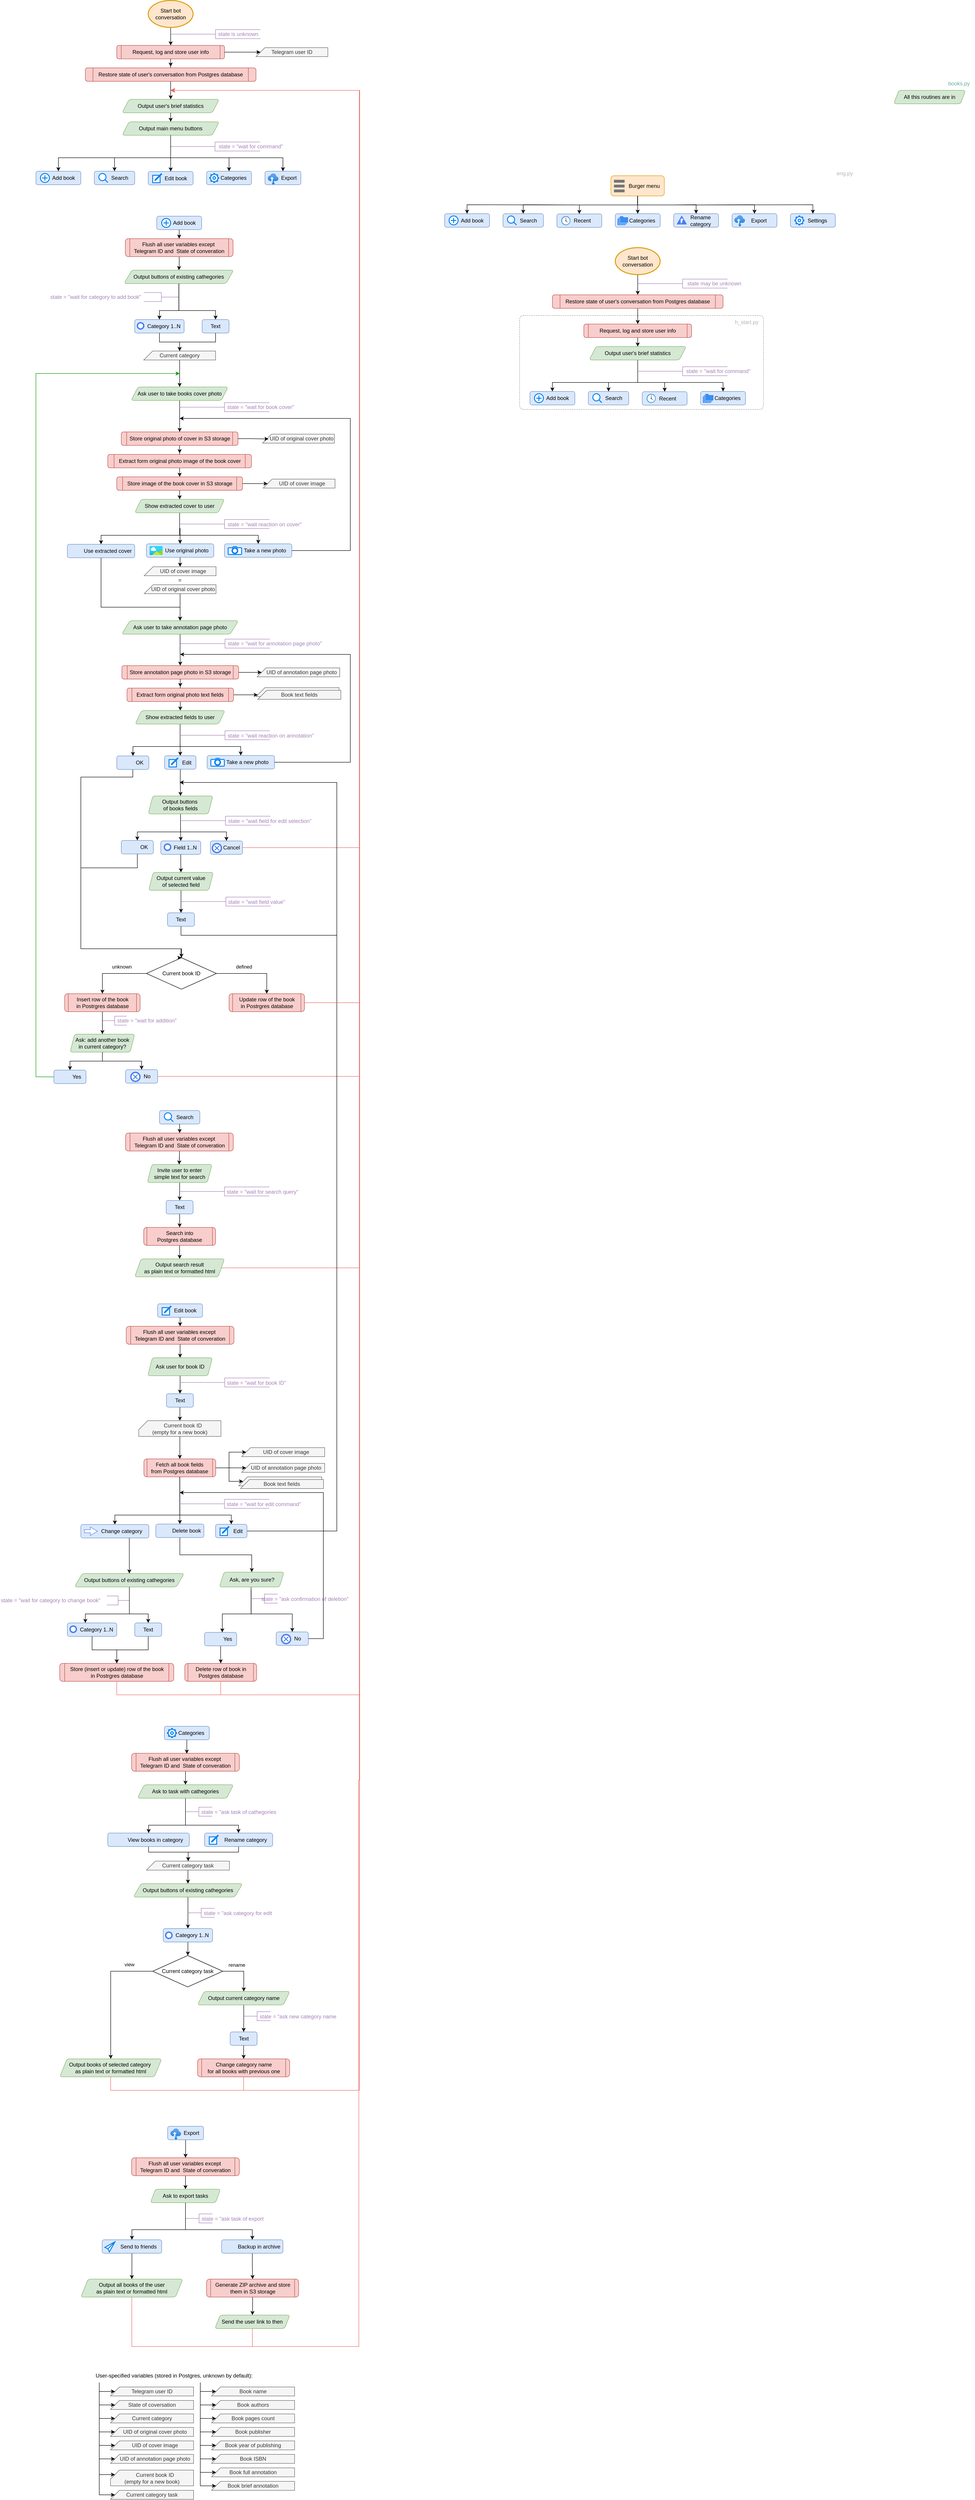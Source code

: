 <mxfile version="27.1.0">
  <diagram name="Страница — 1" id="S8pncfhiRj8pAsBIXAJF">
    <mxGraphModel dx="2350" dy="1282" grid="1" gridSize="10" guides="1" tooltips="1" connect="1" arrows="1" fold="1" page="1" pageScale="1" pageWidth="827" pageHeight="1169" math="0" shadow="0">
      <root>
        <mxCell id="0" />
        <mxCell id="1" parent="0" />
        <mxCell id="J0DWrIoPrBdtBMKvA1Fp-75" value="" style="rounded=1;whiteSpace=wrap;html=1;shadow=0;strokeColor=default;strokeWidth=1;align=center;verticalAlign=middle;spacingLeft=0;spacingBottom=2;arcSize=18;absoluteArcSize=1;fontFamily=Helvetica;fontSize=11;fontColor=default;fillColor=none;dashed=1;dashPattern=1 3;labelBackgroundColor=default;" parent="1" vertex="1">
          <mxGeometry x="1176.94" y="711" width="543.06" height="209" as="geometry" />
        </mxCell>
        <mxCell id="kOZqUQTgKmHUPTEKfqoy-30" value="&amp;nbsp; &amp;nbsp; &amp;nbsp; &amp;nbsp;Search" style="rounded=1;whiteSpace=wrap;html=1;fillColor=#dae8fc;strokeColor=#6c8ebf;" parent="1" vertex="1">
          <mxGeometry x="230" y="390" width="90" height="30" as="geometry" />
        </mxCell>
        <mxCell id="kOZqUQTgKmHUPTEKfqoy-17" value="&amp;nbsp; &amp;nbsp; &amp;nbsp; &amp;nbsp;Add book" style="rounded=1;whiteSpace=wrap;html=1;fillColor=#dae8fc;strokeColor=#6c8ebf;" parent="1" vertex="1">
          <mxGeometry x="100" y="390" width="100" height="30" as="geometry" />
        </mxCell>
        <mxCell id="kOZqUQTgKmHUPTEKfqoy-4" style="edgeStyle=orthogonalEdgeStyle;rounded=0;orthogonalLoop=1;jettySize=auto;html=1;entryX=0.5;entryY=0;entryDx=0;entryDy=0;" parent="1" source="kOZqUQTgKmHUPTEKfqoy-1" target="kOZqUQTgKmHUPTEKfqoy-3" edge="1">
          <mxGeometry relative="1" as="geometry" />
        </mxCell>
        <mxCell id="kOZqUQTgKmHUPTEKfqoy-1" value="Start bot conversation" style="strokeWidth=2;html=1;shape=mxgraph.flowchart.start_1;whiteSpace=wrap;fillColor=#ffe6cc;strokeColor=#d79b00;" parent="1" vertex="1">
          <mxGeometry x="350" y="10" width="100" height="60" as="geometry" />
        </mxCell>
        <mxCell id="kOZqUQTgKmHUPTEKfqoy-3" value="Request, log and store user info" style="verticalLabelPosition=middle;verticalAlign=middle;html=1;shape=process;whiteSpace=wrap;rounded=1;size=0.042;arcSize=17;labelPosition=center;align=center;fillColor=#f8cecc;strokeColor=#b85450;" parent="1" vertex="1">
          <mxGeometry x="280" y="110" width="240" height="30" as="geometry" />
        </mxCell>
        <mxCell id="kOZqUQTgKmHUPTEKfqoy-8" style="edgeStyle=orthogonalEdgeStyle;rounded=0;orthogonalLoop=1;jettySize=auto;html=1;" parent="1" source="kOZqUQTgKmHUPTEKfqoy-5" target="kOZqUQTgKmHUPTEKfqoy-7" edge="1">
          <mxGeometry relative="1" as="geometry" />
        </mxCell>
        <mxCell id="kOZqUQTgKmHUPTEKfqoy-5" value="Restore state of user&#39;s conversation from Postgres database" style="verticalLabelPosition=middle;verticalAlign=middle;html=1;shape=process;whiteSpace=wrap;rounded=1;size=0.045;arcSize=17;labelPosition=center;align=center;fillColor=#f8cecc;strokeColor=#b85450;" parent="1" vertex="1">
          <mxGeometry x="210" y="160" width="380" height="30" as="geometry" />
        </mxCell>
        <mxCell id="kOZqUQTgKmHUPTEKfqoy-6" style="edgeStyle=orthogonalEdgeStyle;rounded=0;orthogonalLoop=1;jettySize=auto;html=1;entryX=0.5;entryY=-0.093;entryDx=0;entryDy=0;entryPerimeter=0;" parent="1" source="kOZqUQTgKmHUPTEKfqoy-3" target="kOZqUQTgKmHUPTEKfqoy-5" edge="1">
          <mxGeometry relative="1" as="geometry" />
        </mxCell>
        <mxCell id="kOZqUQTgKmHUPTEKfqoy-10" style="edgeStyle=orthogonalEdgeStyle;rounded=0;orthogonalLoop=1;jettySize=auto;html=1;" parent="1" source="kOZqUQTgKmHUPTEKfqoy-7" target="kOZqUQTgKmHUPTEKfqoy-9" edge="1">
          <mxGeometry relative="1" as="geometry" />
        </mxCell>
        <mxCell id="kOZqUQTgKmHUPTEKfqoy-7" value="Output user&#39;s brief statistics" style="shape=parallelogram;html=1;strokeWidth=1;perimeter=parallelogramPerimeter;whiteSpace=wrap;rounded=1;arcSize=12;size=0.071;fillColor=#d5e8d4;strokeColor=#82b366;" parent="1" vertex="1">
          <mxGeometry x="292" y="230" width="216" height="30" as="geometry" />
        </mxCell>
        <mxCell id="kOZqUQTgKmHUPTEKfqoy-35" style="edgeStyle=orthogonalEdgeStyle;rounded=0;orthogonalLoop=1;jettySize=auto;html=1;entryX=0.5;entryY=0;entryDx=0;entryDy=0;" parent="1" source="kOZqUQTgKmHUPTEKfqoy-9" target="kOZqUQTgKmHUPTEKfqoy-17" edge="1">
          <mxGeometry relative="1" as="geometry">
            <Array as="points">
              <mxPoint x="400" y="360" />
              <mxPoint x="150" y="360" />
            </Array>
          </mxGeometry>
        </mxCell>
        <mxCell id="kOZqUQTgKmHUPTEKfqoy-37" style="edgeStyle=orthogonalEdgeStyle;rounded=0;orthogonalLoop=1;jettySize=auto;html=1;entryX=0.5;entryY=0;entryDx=0;entryDy=0;" parent="1" source="kOZqUQTgKmHUPTEKfqoy-9" target="kOZqUQTgKmHUPTEKfqoy-32" edge="1">
          <mxGeometry relative="1" as="geometry">
            <mxPoint x="627.067" y="390" as="targetPoint" />
            <Array as="points">
              <mxPoint x="400" y="360" />
              <mxPoint x="650" y="360" />
            </Array>
          </mxGeometry>
        </mxCell>
        <mxCell id="kOZqUQTgKmHUPTEKfqoy-9" value="Output main menu buttons" style="shape=parallelogram;html=1;strokeWidth=1;perimeter=parallelogramPerimeter;whiteSpace=wrap;rounded=1;arcSize=12;size=0.071;fillColor=#d5e8d4;strokeColor=#82b366;" parent="1" vertex="1">
          <mxGeometry x="292" y="280" width="216" height="30" as="geometry" />
        </mxCell>
        <mxCell id="kOZqUQTgKmHUPTEKfqoy-11" value="" style="strokeWidth=1;html=1;shape=mxgraph.flowchart.annotation_2;align=center;labelPosition=center;pointerEvents=1;verticalLabelPosition=middle;verticalAlign=middle;strokeColor=#A680B8;" parent="1" vertex="1">
          <mxGeometry x="400" y="75" width="200" height="20" as="geometry" />
        </mxCell>
        <mxCell id="kOZqUQTgKmHUPTEKfqoy-15" value="state is unknown" style="text;html=1;align=center;verticalAlign=middle;resizable=0;points=[];autosize=1;strokeColor=none;fillColor=none;fontColor=#A680B8;" parent="1" vertex="1">
          <mxGeometry x="495" y="70" width="110" height="30" as="geometry" />
        </mxCell>
        <mxCell id="kOZqUQTgKmHUPTEKfqoy-19" value="&amp;nbsp; &amp;nbsp; &amp;nbsp; &amp;nbsp;Edit book" style="rounded=1;whiteSpace=wrap;html=1;fillColor=#dae8fc;strokeColor=#6c8ebf;" parent="1" vertex="1">
          <mxGeometry x="350" y="390.5" width="100" height="30" as="geometry" />
        </mxCell>
        <mxCell id="kOZqUQTgKmHUPTEKfqoy-21" value="" style="html=1;verticalLabelPosition=bottom;align=center;labelBackgroundColor=#ffffff;verticalAlign=top;strokeWidth=2;strokeColor=#0080F0;shadow=0;dashed=0;shape=mxgraph.ios7.icons.compose;" parent="1" vertex="1">
          <mxGeometry x="360" y="395.5" width="20" height="20" as="geometry" />
        </mxCell>
        <mxCell id="kOZqUQTgKmHUPTEKfqoy-22" value="" style="html=1;verticalLabelPosition=bottom;align=center;labelBackgroundColor=#ffffff;verticalAlign=top;strokeWidth=2;strokeColor=#0080F0;shadow=0;dashed=0;shape=mxgraph.ios7.icons.add;" parent="1" vertex="1">
          <mxGeometry x="110" y="395" width="20" height="20" as="geometry" />
        </mxCell>
        <mxCell id="kOZqUQTgKmHUPTEKfqoy-23" value="&amp;nbsp; &amp;nbsp; &amp;nbsp; C&lt;span style=&quot;white-space-collapse: preserve;&quot; data-src-align=&quot;0:9&quot; class=&quot;aNeGP0gI0B9AV8JaHPyH&quot;&gt;ategories&lt;/span&gt;" style="rounded=1;whiteSpace=wrap;html=1;fillColor=#dae8fc;strokeColor=#6c8ebf;" parent="1" vertex="1">
          <mxGeometry x="480" y="390" width="100" height="30" as="geometry" />
        </mxCell>
        <mxCell id="kOZqUQTgKmHUPTEKfqoy-25" value="" style="html=1;verticalLabelPosition=bottom;align=center;labelBackgroundColor=#ffffff;verticalAlign=top;strokeWidth=2;strokeColor=#0080F0;shadow=0;dashed=0;shape=mxgraph.ios7.icons.settings;" parent="1" vertex="1">
          <mxGeometry x="487" y="395" width="20" height="20" as="geometry" />
        </mxCell>
        <mxCell id="kOZqUQTgKmHUPTEKfqoy-29" value="" style="html=1;verticalLabelPosition=bottom;align=center;labelBackgroundColor=#ffffff;verticalAlign=top;strokeWidth=2;strokeColor=#0080F0;shadow=0;dashed=0;shape=mxgraph.ios7.icons.looking_glass;" parent="1" vertex="1">
          <mxGeometry x="240" y="395" width="20" height="20" as="geometry" />
        </mxCell>
        <mxCell id="kOZqUQTgKmHUPTEKfqoy-32" value="&amp;nbsp; &amp;nbsp; &amp;nbsp; &amp;nbsp; Export" style="rounded=1;whiteSpace=wrap;html=1;fillColor=#dae8fc;strokeColor=#6c8ebf;" parent="1" vertex="1">
          <mxGeometry x="610" y="390" width="80" height="30" as="geometry" />
        </mxCell>
        <mxCell id="kOZqUQTgKmHUPTEKfqoy-39" value="" style="strokeWidth=1;html=1;shape=mxgraph.flowchart.annotation_2;align=center;labelPosition=center;pointerEvents=1;verticalLabelPosition=middle;verticalAlign=middle;strokeColor=#A680B8;" parent="1" vertex="1">
          <mxGeometry x="398.75" y="325" width="200" height="20" as="geometry" />
        </mxCell>
        <mxCell id="kOZqUQTgKmHUPTEKfqoy-41" value="state = &quot;wait for command&quot;" style="text;html=1;align=left;verticalAlign=middle;resizable=0;points=[];autosize=1;strokeColor=none;fillColor=none;fontColor=#A680B8;" parent="1" vertex="1">
          <mxGeometry x="505" y="320" width="170" height="30" as="geometry" />
        </mxCell>
        <mxCell id="kOZqUQTgKmHUPTEKfqoy-43" value="Telegram user ID" style="verticalLabelPosition=middle;verticalAlign=middle;html=1;shape=card;whiteSpace=wrap;size=20;arcSize=12;labelPosition=center;align=center;fillColor=#f5f5f5;strokeColor=#666666;fontColor=#333333;" parent="1" vertex="1">
          <mxGeometry x="266" y="5320" width="185" height="20" as="geometry" />
        </mxCell>
        <mxCell id="kOZqUQTgKmHUPTEKfqoy-44" value="User-specified variables (stored in Postgres, unknown by default):" style="text;html=1;align=left;verticalAlign=middle;resizable=0;points=[];autosize=1;strokeColor=none;fillColor=none;" parent="1" vertex="1">
          <mxGeometry x="231" y="5280" width="370" height="30" as="geometry" />
        </mxCell>
        <mxCell id="kOZqUQTgKmHUPTEKfqoy-45" value="Current category" style="verticalLabelPosition=middle;verticalAlign=middle;html=1;shape=card;whiteSpace=wrap;size=20;arcSize=12;labelPosition=center;align=center;fillColor=#f5f5f5;strokeColor=#666666;fontColor=#333333;" parent="1" vertex="1">
          <mxGeometry x="266" y="5380" width="185" height="20" as="geometry" />
        </mxCell>
        <mxCell id="kOZqUQTgKmHUPTEKfqoy-47" style="edgeStyle=orthogonalEdgeStyle;rounded=0;orthogonalLoop=1;jettySize=auto;html=1;entryX=0;entryY=0;entryDx=10;entryDy=10;entryPerimeter=0;" parent="1" target="kOZqUQTgKmHUPTEKfqoy-43" edge="1">
          <mxGeometry relative="1" as="geometry">
            <mxPoint x="241" y="5310" as="sourcePoint" />
            <Array as="points">
              <mxPoint x="241" y="5330" />
            </Array>
          </mxGeometry>
        </mxCell>
        <mxCell id="kOZqUQTgKmHUPTEKfqoy-48" style="edgeStyle=orthogonalEdgeStyle;rounded=0;orthogonalLoop=1;jettySize=auto;html=1;entryX=0;entryY=0;entryDx=10;entryDy=10;entryPerimeter=0;" parent="1" target="kOZqUQTgKmHUPTEKfqoy-45" edge="1">
          <mxGeometry relative="1" as="geometry">
            <mxPoint x="241" y="5310" as="sourcePoint" />
            <Array as="points">
              <mxPoint x="241" y="5390" />
            </Array>
          </mxGeometry>
        </mxCell>
        <mxCell id="kOZqUQTgKmHUPTEKfqoy-51" value="State of coversation" style="verticalLabelPosition=middle;verticalAlign=middle;html=1;shape=card;whiteSpace=wrap;size=20;arcSize=12;labelPosition=center;align=center;fillColor=#f5f5f5;strokeColor=#666666;fontColor=#333333;" parent="1" vertex="1">
          <mxGeometry x="266" y="5350" width="185" height="20" as="geometry" />
        </mxCell>
        <mxCell id="kOZqUQTgKmHUPTEKfqoy-52" style="edgeStyle=orthogonalEdgeStyle;rounded=0;orthogonalLoop=1;jettySize=auto;html=1;entryX=0;entryY=0;entryDx=10;entryDy=10;entryPerimeter=0;" parent="1" target="kOZqUQTgKmHUPTEKfqoy-51" edge="1">
          <mxGeometry relative="1" as="geometry">
            <mxPoint x="241" y="5310" as="sourcePoint" />
            <mxPoint x="276" y="5390" as="targetPoint" />
            <Array as="points">
              <mxPoint x="241" y="5360" />
            </Array>
          </mxGeometry>
        </mxCell>
        <mxCell id="kOZqUQTgKmHUPTEKfqoy-53" value="Telegram user ID" style="verticalLabelPosition=middle;verticalAlign=middle;html=1;shape=card;whiteSpace=wrap;size=20;arcSize=12;labelPosition=center;align=center;fillColor=#f5f5f5;strokeColor=#666666;fontColor=#333333;" parent="1" vertex="1">
          <mxGeometry x="590" y="115" width="160" height="20" as="geometry" />
        </mxCell>
        <mxCell id="kOZqUQTgKmHUPTEKfqoy-54" style="edgeStyle=orthogonalEdgeStyle;rounded=0;orthogonalLoop=1;jettySize=auto;html=1;entryX=0;entryY=0;entryDx=10;entryDy=10;entryPerimeter=0;" parent="1" source="kOZqUQTgKmHUPTEKfqoy-3" target="kOZqUQTgKmHUPTEKfqoy-53" edge="1">
          <mxGeometry relative="1" as="geometry" />
        </mxCell>
        <mxCell id="kOZqUQTgKmHUPTEKfqoy-344" value="" style="edgeStyle=orthogonalEdgeStyle;rounded=0;orthogonalLoop=1;jettySize=auto;html=1;" parent="1" source="kOZqUQTgKmHUPTEKfqoy-56" target="kOZqUQTgKmHUPTEKfqoy-343" edge="1">
          <mxGeometry relative="1" as="geometry" />
        </mxCell>
        <mxCell id="kOZqUQTgKmHUPTEKfqoy-56" value="&amp;nbsp; &amp;nbsp; &amp;nbsp; &amp;nbsp;Add book" style="rounded=1;whiteSpace=wrap;html=1;fillColor=#dae8fc;strokeColor=#6c8ebf;" parent="1" vertex="1">
          <mxGeometry x="369" y="490" width="100" height="30" as="geometry" />
        </mxCell>
        <mxCell id="kOZqUQTgKmHUPTEKfqoy-57" value="" style="html=1;verticalLabelPosition=bottom;align=center;labelBackgroundColor=#ffffff;verticalAlign=top;strokeWidth=2;strokeColor=#0080F0;shadow=0;dashed=0;shape=mxgraph.ios7.icons.add;" parent="1" vertex="1">
          <mxGeometry x="380" y="495" width="20" height="20" as="geometry" />
        </mxCell>
        <mxCell id="kOZqUQTgKmHUPTEKfqoy-76" style="edgeStyle=orthogonalEdgeStyle;rounded=0;orthogonalLoop=1;jettySize=auto;html=1;entryX=0.5;entryY=0;entryDx=0;entryDy=0;" parent="1" source="kOZqUQTgKmHUPTEKfqoy-58" target="kOZqUQTgKmHUPTEKfqoy-66" edge="1">
          <mxGeometry relative="1" as="geometry">
            <Array as="points">
              <mxPoint x="418" y="700" />
              <mxPoint x="500" y="700" />
            </Array>
          </mxGeometry>
        </mxCell>
        <mxCell id="kOZqUQTgKmHUPTEKfqoy-58" value="Output buttons of&amp;nbsp;&lt;span style=&quot;white-space-collapse: preserve;&quot; data-src-align=&quot;0:12&quot; class=&quot;aNeGP0gI0B9AV8JaHPyH&quot;&gt;existing &lt;/span&gt;cathegories" style="shape=parallelogram;html=1;strokeWidth=1;perimeter=parallelogramPerimeter;whiteSpace=wrap;rounded=1;arcSize=12;size=0.071;fillColor=#d5e8d4;strokeColor=#82b366;" parent="1" vertex="1">
          <mxGeometry x="296.26" y="610" width="244" height="30" as="geometry" />
        </mxCell>
        <mxCell id="kOZqUQTgKmHUPTEKfqoy-61" value="" style="strokeWidth=1;html=1;shape=mxgraph.flowchart.annotation_2;align=center;labelPosition=center;pointerEvents=1;verticalLabelPosition=middle;verticalAlign=middle;strokeColor=#A680B8;rotation=-180;" parent="1" vertex="1">
          <mxGeometry x="340.26" y="660" width="78" height="20" as="geometry" />
        </mxCell>
        <mxCell id="kOZqUQTgKmHUPTEKfqoy-62" value="state = &quot;wait for category to add book&quot;" style="text;html=1;align=left;verticalAlign=middle;resizable=0;points=[];autosize=1;strokeColor=none;fillColor=none;fontColor=#A680B8;" parent="1" vertex="1">
          <mxGeometry x="130.26" y="655" width="230" height="30" as="geometry" />
        </mxCell>
        <mxCell id="kOZqUQTgKmHUPTEKfqoy-63" value="&amp;nbsp; &amp;nbsp; &amp;nbsp; Category 1..N" style="rounded=1;whiteSpace=wrap;html=1;fillColor=#dae8fc;strokeColor=#6c8ebf;" parent="1" vertex="1">
          <mxGeometry x="320" y="720" width="110" height="30" as="geometry" />
        </mxCell>
        <mxCell id="kOZqUQTgKmHUPTEKfqoy-66" value="Text" style="rounded=1;whiteSpace=wrap;html=1;fillColor=#dae8fc;strokeColor=#6c8ebf;" parent="1" vertex="1">
          <mxGeometry x="470" y="720" width="60" height="30" as="geometry" />
        </mxCell>
        <mxCell id="kOZqUQTgKmHUPTEKfqoy-74" value="" style="ellipse;whiteSpace=wrap;html=1;aspect=fixed;strokeColor=light-dark(#477eed, #ededed);strokeWidth=3;" parent="1" vertex="1">
          <mxGeometry x="326" y="727" width="14" height="14" as="geometry" />
        </mxCell>
        <mxCell id="kOZqUQTgKmHUPTEKfqoy-75" style="edgeStyle=orthogonalEdgeStyle;rounded=0;orthogonalLoop=1;jettySize=auto;html=1;" parent="1" source="kOZqUQTgKmHUPTEKfqoy-58" edge="1">
          <mxGeometry relative="1" as="geometry">
            <mxPoint x="375" y="720" as="targetPoint" />
            <Array as="points">
              <mxPoint x="418" y="700" />
              <mxPoint x="375" y="700" />
              <mxPoint x="375" y="720" />
            </Array>
          </mxGeometry>
        </mxCell>
        <mxCell id="kOZqUQTgKmHUPTEKfqoy-82" style="edgeStyle=orthogonalEdgeStyle;rounded=0;orthogonalLoop=1;jettySize=auto;html=1;entryX=0.5;entryY=0;entryDx=0;entryDy=0;exitX=0.5;exitY=1;exitDx=0;exitDy=0;exitPerimeter=0;" parent="1" source="kOZqUQTgKmHUPTEKfqoy-77" target="kOZqUQTgKmHUPTEKfqoy-80" edge="1">
          <mxGeometry relative="1" as="geometry">
            <Array as="points">
              <mxPoint x="420" y="810" />
            </Array>
          </mxGeometry>
        </mxCell>
        <mxCell id="kOZqUQTgKmHUPTEKfqoy-77" value="Current category" style="verticalLabelPosition=middle;verticalAlign=middle;html=1;shape=card;whiteSpace=wrap;size=20;arcSize=12;labelPosition=center;align=center;fillColor=#f5f5f5;strokeColor=#666666;fontColor=#333333;" parent="1" vertex="1">
          <mxGeometry x="340" y="790" width="160" height="20" as="geometry" />
        </mxCell>
        <mxCell id="kOZqUQTgKmHUPTEKfqoy-78" style="edgeStyle=orthogonalEdgeStyle;rounded=0;orthogonalLoop=1;jettySize=auto;html=1;entryX=0.5;entryY=0;entryDx=0;entryDy=0;entryPerimeter=0;" parent="1" source="kOZqUQTgKmHUPTEKfqoy-63" target="kOZqUQTgKmHUPTEKfqoy-77" edge="1">
          <mxGeometry relative="1" as="geometry" />
        </mxCell>
        <mxCell id="kOZqUQTgKmHUPTEKfqoy-79" style="edgeStyle=orthogonalEdgeStyle;rounded=0;orthogonalLoop=1;jettySize=auto;html=1;entryX=0.5;entryY=0;entryDx=0;entryDy=0;entryPerimeter=0;" parent="1" source="kOZqUQTgKmHUPTEKfqoy-66" target="kOZqUQTgKmHUPTEKfqoy-77" edge="1">
          <mxGeometry relative="1" as="geometry">
            <Array as="points">
              <mxPoint x="460.26" y="770" />
              <mxPoint x="390.26" y="770" />
            </Array>
          </mxGeometry>
        </mxCell>
        <mxCell id="kOZqUQTgKmHUPTEKfqoy-87" style="edgeStyle=orthogonalEdgeStyle;rounded=0;orthogonalLoop=1;jettySize=auto;html=1;entryX=0.5;entryY=0;entryDx=0;entryDy=0;" parent="1" source="kOZqUQTgKmHUPTEKfqoy-80" target="kOZqUQTgKmHUPTEKfqoy-84" edge="1">
          <mxGeometry relative="1" as="geometry" />
        </mxCell>
        <mxCell id="kOZqUQTgKmHUPTEKfqoy-80" value="Ask user to take books cover photo" style="shape=parallelogram;html=1;strokeWidth=1;perimeter=parallelogramPerimeter;whiteSpace=wrap;rounded=1;arcSize=12;size=0.071;fillColor=#d5e8d4;strokeColor=#82b366;" parent="1" vertex="1">
          <mxGeometry x="312" y="870" width="216" height="30" as="geometry" />
        </mxCell>
        <mxCell id="kOZqUQTgKmHUPTEKfqoy-84" value="Store original photo of cover in S3 storage" style="verticalLabelPosition=middle;verticalAlign=middle;html=1;shape=process;whiteSpace=wrap;rounded=1;size=0.045;arcSize=17;labelPosition=center;align=center;fillColor=#f8cecc;strokeColor=#b85450;" parent="1" vertex="1">
          <mxGeometry x="290" y="970" width="260" height="30" as="geometry" />
        </mxCell>
        <mxCell id="kOZqUQTgKmHUPTEKfqoy-85" value="state = &quot;wait for book cover&quot;" style="text;html=1;align=left;verticalAlign=middle;resizable=0;points=[];autosize=1;strokeColor=none;fillColor=none;fontColor=#A680B8;" parent="1" vertex="1">
          <mxGeometry x="524" y="900" width="170" height="30" as="geometry" />
        </mxCell>
        <mxCell id="kOZqUQTgKmHUPTEKfqoy-86" value="" style="strokeWidth=1;html=1;shape=mxgraph.flowchart.annotation_2;align=center;labelPosition=center;pointerEvents=1;verticalLabelPosition=middle;verticalAlign=middle;strokeColor=#A680B8;" parent="1" vertex="1">
          <mxGeometry x="419.75" y="905" width="200" height="20" as="geometry" />
        </mxCell>
        <mxCell id="kOZqUQTgKmHUPTEKfqoy-99" style="edgeStyle=orthogonalEdgeStyle;rounded=0;orthogonalLoop=1;jettySize=auto;html=1;entryX=0.5;entryY=0;entryDx=0;entryDy=0;" parent="1" source="kOZqUQTgKmHUPTEKfqoy-88" target="kOZqUQTgKmHUPTEKfqoy-89" edge="1">
          <mxGeometry relative="1" as="geometry" />
        </mxCell>
        <mxCell id="kOZqUQTgKmHUPTEKfqoy-88" value="Extract form original photo image of the book cover" style="verticalLabelPosition=middle;verticalAlign=middle;html=1;shape=process;whiteSpace=wrap;rounded=1;size=0.045;arcSize=17;labelPosition=center;align=center;fillColor=#f8cecc;strokeColor=#b85450;" parent="1" vertex="1">
          <mxGeometry x="260" y="1020" width="320" height="30" as="geometry" />
        </mxCell>
        <mxCell id="kOZqUQTgKmHUPTEKfqoy-101" style="edgeStyle=orthogonalEdgeStyle;rounded=0;orthogonalLoop=1;jettySize=auto;html=1;" parent="1" source="kOZqUQTgKmHUPTEKfqoy-89" target="kOZqUQTgKmHUPTEKfqoy-100" edge="1">
          <mxGeometry relative="1" as="geometry" />
        </mxCell>
        <mxCell id="kOZqUQTgKmHUPTEKfqoy-89" value="Store image of the book cover in S3 storage" style="verticalLabelPosition=middle;verticalAlign=middle;html=1;shape=process;whiteSpace=wrap;rounded=1;size=0.045;arcSize=17;labelPosition=center;align=center;fillColor=#f8cecc;strokeColor=#b85450;" parent="1" vertex="1">
          <mxGeometry x="280" y="1070" width="280" height="30" as="geometry" />
        </mxCell>
        <mxCell id="kOZqUQTgKmHUPTEKfqoy-90" value="&amp;nbsp; &amp;nbsp; UID of original cover photo" style="verticalLabelPosition=middle;verticalAlign=middle;html=1;shape=card;whiteSpace=wrap;size=20;arcSize=12;labelPosition=center;align=center;fillColor=#f5f5f5;strokeColor=#666666;fontColor=#333333;" parent="1" vertex="1">
          <mxGeometry x="266" y="5410" width="185" height="20" as="geometry" />
        </mxCell>
        <mxCell id="kOZqUQTgKmHUPTEKfqoy-91" value="&amp;nbsp; &amp;nbsp; UID of cover image" style="verticalLabelPosition=middle;verticalAlign=middle;html=1;shape=card;whiteSpace=wrap;size=20;arcSize=12;labelPosition=center;align=center;fillColor=#f5f5f5;strokeColor=#666666;fontColor=#333333;" parent="1" vertex="1">
          <mxGeometry x="266" y="5440" width="185" height="20" as="geometry" />
        </mxCell>
        <mxCell id="kOZqUQTgKmHUPTEKfqoy-92" style="edgeStyle=orthogonalEdgeStyle;rounded=0;orthogonalLoop=1;jettySize=auto;html=1;" parent="1" edge="1">
          <mxGeometry relative="1" as="geometry">
            <mxPoint x="241" y="5310" as="sourcePoint" />
            <mxPoint x="276" y="5420" as="targetPoint" />
            <Array as="points">
              <mxPoint x="241" y="5420" />
              <mxPoint x="276" y="5420" />
            </Array>
          </mxGeometry>
        </mxCell>
        <mxCell id="kOZqUQTgKmHUPTEKfqoy-93" style="edgeStyle=orthogonalEdgeStyle;rounded=0;orthogonalLoop=1;jettySize=auto;html=1;" parent="1" edge="1">
          <mxGeometry relative="1" as="geometry">
            <mxPoint x="241" y="5310" as="sourcePoint" />
            <mxPoint x="276" y="5450" as="targetPoint" />
            <Array as="points">
              <mxPoint x="241" y="5450" />
              <mxPoint x="276" y="5450" />
            </Array>
          </mxGeometry>
        </mxCell>
        <mxCell id="kOZqUQTgKmHUPTEKfqoy-94" value="&amp;nbsp; &amp;nbsp; UID of original cover photo" style="verticalLabelPosition=middle;verticalAlign=middle;html=1;shape=card;whiteSpace=wrap;size=20;arcSize=12;labelPosition=center;align=center;fillColor=#f5f5f5;strokeColor=#666666;fontColor=#333333;" parent="1" vertex="1">
          <mxGeometry x="604.62" y="975" width="160" height="20" as="geometry" />
        </mxCell>
        <mxCell id="kOZqUQTgKmHUPTEKfqoy-95" value="&amp;nbsp; &amp;nbsp; UID of cover image" style="verticalLabelPosition=middle;verticalAlign=middle;html=1;shape=card;whiteSpace=wrap;size=20;arcSize=12;labelPosition=center;align=center;fillColor=#f5f5f5;strokeColor=#666666;fontColor=#333333;" parent="1" vertex="1">
          <mxGeometry x="606" y="1075" width="160" height="20" as="geometry" />
        </mxCell>
        <mxCell id="kOZqUQTgKmHUPTEKfqoy-96" style="edgeStyle=orthogonalEdgeStyle;rounded=0;orthogonalLoop=1;jettySize=auto;html=1;entryX=0.083;entryY=0.536;entryDx=0;entryDy=0;entryPerimeter=0;" parent="1" source="kOZqUQTgKmHUPTEKfqoy-84" target="kOZqUQTgKmHUPTEKfqoy-94" edge="1">
          <mxGeometry relative="1" as="geometry" />
        </mxCell>
        <mxCell id="kOZqUQTgKmHUPTEKfqoy-97" style="edgeStyle=orthogonalEdgeStyle;rounded=0;orthogonalLoop=1;jettySize=auto;html=1;entryX=0;entryY=0;entryDx=10;entryDy=10;entryPerimeter=0;" parent="1" source="kOZqUQTgKmHUPTEKfqoy-89" target="kOZqUQTgKmHUPTEKfqoy-95" edge="1">
          <mxGeometry relative="1" as="geometry" />
        </mxCell>
        <mxCell id="kOZqUQTgKmHUPTEKfqoy-98" style="edgeStyle=orthogonalEdgeStyle;rounded=0;orthogonalLoop=1;jettySize=auto;html=1;entryX=0.5;entryY=-0.084;entryDx=0;entryDy=0;entryPerimeter=0;" parent="1" source="kOZqUQTgKmHUPTEKfqoy-84" target="kOZqUQTgKmHUPTEKfqoy-88" edge="1">
          <mxGeometry relative="1" as="geometry" />
        </mxCell>
        <mxCell id="kOZqUQTgKmHUPTEKfqoy-117" style="edgeStyle=orthogonalEdgeStyle;rounded=0;orthogonalLoop=1;jettySize=auto;html=1;entryX=0.5;entryY=0;entryDx=0;entryDy=0;" parent="1" source="kOZqUQTgKmHUPTEKfqoy-100" target="kOZqUQTgKmHUPTEKfqoy-111" edge="1">
          <mxGeometry relative="1" as="geometry" />
        </mxCell>
        <mxCell id="kOZqUQTgKmHUPTEKfqoy-118" style="edgeStyle=orthogonalEdgeStyle;rounded=0;orthogonalLoop=1;jettySize=auto;html=1;" parent="1" source="kOZqUQTgKmHUPTEKfqoy-100" target="kOZqUQTgKmHUPTEKfqoy-105" edge="1">
          <mxGeometry relative="1" as="geometry">
            <Array as="points">
              <mxPoint x="420" y="1200" />
              <mxPoint x="245" y="1200" />
            </Array>
          </mxGeometry>
        </mxCell>
        <mxCell id="kOZqUQTgKmHUPTEKfqoy-119" style="edgeStyle=orthogonalEdgeStyle;rounded=0;orthogonalLoop=1;jettySize=auto;html=1;" parent="1" source="kOZqUQTgKmHUPTEKfqoy-100" target="kOZqUQTgKmHUPTEKfqoy-115" edge="1">
          <mxGeometry relative="1" as="geometry">
            <Array as="points">
              <mxPoint x="420" y="1200" />
              <mxPoint x="595" y="1200" />
            </Array>
          </mxGeometry>
        </mxCell>
        <mxCell id="kOZqUQTgKmHUPTEKfqoy-100" value="Show extracted cover to user" style="shape=parallelogram;html=1;strokeWidth=1;perimeter=parallelogramPerimeter;whiteSpace=wrap;rounded=1;arcSize=12;size=0.071;fillColor=#d5e8d4;strokeColor=#82b366;" parent="1" vertex="1">
          <mxGeometry x="320" y="1120" width="200" height="30" as="geometry" />
        </mxCell>
        <mxCell id="kOZqUQTgKmHUPTEKfqoy-103" value="" style="strokeWidth=1;html=1;shape=mxgraph.flowchart.annotation_2;align=center;labelPosition=center;pointerEvents=1;verticalLabelPosition=middle;verticalAlign=middle;strokeColor=#A680B8;" parent="1" vertex="1">
          <mxGeometry x="420" y="1165" width="200" height="20" as="geometry" />
        </mxCell>
        <mxCell id="kOZqUQTgKmHUPTEKfqoy-104" value="state = &quot;wait reaction on cover&quot;" style="text;align=left;verticalAlign=middle;resizable=0;points=[];autosize=1;strokeColor=none;fillColor=none;fontColor=#A680B8;" parent="1" vertex="1">
          <mxGeometry x="525" y="1160" width="190" height="30" as="geometry" />
        </mxCell>
        <mxCell id="kOZqUQTgKmHUPTEKfqoy-129" style="edgeStyle=orthogonalEdgeStyle;rounded=0;orthogonalLoop=1;jettySize=auto;html=1;entryX=0.5;entryY=0;entryDx=0;entryDy=0;" parent="1" source="kOZqUQTgKmHUPTEKfqoy-105" target="kOZqUQTgKmHUPTEKfqoy-125" edge="1">
          <mxGeometry relative="1" as="geometry">
            <Array as="points">
              <mxPoint x="245" y="1360" />
              <mxPoint x="421" y="1360" />
            </Array>
          </mxGeometry>
        </mxCell>
        <mxCell id="kOZqUQTgKmHUPTEKfqoy-105" value="&amp;nbsp; &amp;nbsp; &amp;nbsp; &amp;nbsp; &amp;nbsp;Use extracted cover" style="rounded=1;whiteSpace=wrap;html=1;fillColor=#dae8fc;strokeColor=#6c8ebf;" parent="1" vertex="1">
          <mxGeometry x="170" y="1220" width="150" height="30" as="geometry" />
        </mxCell>
        <mxCell id="kOZqUQTgKmHUPTEKfqoy-107" value="" style="shape=image;html=1;verticalAlign=top;verticalLabelPosition=bottom;labelBackgroundColor=#ffffff;imageAspect=0;aspect=fixed;image=https://cdn4.iconfinder.com/data/icons/meBaze-Freebies/128/ok.png" parent="1" vertex="1">
          <mxGeometry x="176" y="1220" width="29" height="29" as="geometry" />
        </mxCell>
        <mxCell id="kOZqUQTgKmHUPTEKfqoy-123" style="edgeStyle=orthogonalEdgeStyle;rounded=0;orthogonalLoop=1;jettySize=auto;html=1;" parent="1" source="kOZqUQTgKmHUPTEKfqoy-111" target="kOZqUQTgKmHUPTEKfqoy-121" edge="1">
          <mxGeometry relative="1" as="geometry" />
        </mxCell>
        <mxCell id="kOZqUQTgKmHUPTEKfqoy-111" value="&amp;nbsp; &amp;nbsp; &amp;nbsp; &amp;nbsp; &amp;nbsp;Use original photo" style="rounded=1;whiteSpace=wrap;html=1;fillColor=#dae8fc;strokeColor=#6c8ebf;" parent="1" vertex="1">
          <mxGeometry x="346" y="1219" width="150" height="30" as="geometry" />
        </mxCell>
        <mxCell id="kOZqUQTgKmHUPTEKfqoy-113" value="" style="image;aspect=fixed;html=1;points=[];align=center;fontSize=12;image=img/lib/azure2/general/Image.svg;" parent="1" vertex="1">
          <mxGeometry x="353" y="1224" width="29.09" height="20" as="geometry" />
        </mxCell>
        <mxCell id="kOZqUQTgKmHUPTEKfqoy-120" style="edgeStyle=orthogonalEdgeStyle;rounded=0;orthogonalLoop=1;jettySize=auto;html=1;exitX=1;exitY=0.5;exitDx=0;exitDy=0;" parent="1" source="kOZqUQTgKmHUPTEKfqoy-115" edge="1">
          <mxGeometry relative="1" as="geometry">
            <mxPoint x="420" y="940" as="targetPoint" />
            <Array as="points">
              <mxPoint x="800" y="1234" />
              <mxPoint x="800" y="940" />
            </Array>
          </mxGeometry>
        </mxCell>
        <mxCell id="kOZqUQTgKmHUPTEKfqoy-115" value="&amp;nbsp; &amp;nbsp; &amp;nbsp; &amp;nbsp; &amp;nbsp;Take a new photo" style="rounded=1;whiteSpace=wrap;html=1;fillColor=#dae8fc;strokeColor=#6c8ebf;" parent="1" vertex="1">
          <mxGeometry x="519.75" y="1219" width="150" height="30" as="geometry" />
        </mxCell>
        <mxCell id="kOZqUQTgKmHUPTEKfqoy-114" value="" style="html=1;verticalLabelPosition=bottom;align=center;labelBackgroundColor=#ffffff;verticalAlign=top;strokeWidth=2;strokeColor=#0080F0;shadow=0;dashed=0;shape=mxgraph.ios7.icons.camera;" parent="1" vertex="1">
          <mxGeometry x="528" y="1225.3" width="30" height="17.4" as="geometry" />
        </mxCell>
        <mxCell id="kOZqUQTgKmHUPTEKfqoy-121" value="&amp;nbsp; &amp;nbsp; UID of cover image" style="verticalLabelPosition=middle;verticalAlign=middle;html=1;shape=card;whiteSpace=wrap;size=20;arcSize=12;labelPosition=center;align=center;fillColor=#f5f5f5;strokeColor=#666666;fontColor=#333333;" parent="1" vertex="1">
          <mxGeometry x="341" y="1270" width="160" height="20" as="geometry" />
        </mxCell>
        <mxCell id="kOZqUQTgKmHUPTEKfqoy-128" style="edgeStyle=orthogonalEdgeStyle;rounded=0;orthogonalLoop=1;jettySize=auto;html=1;entryX=0.5;entryY=0;entryDx=0;entryDy=0;" parent="1" source="kOZqUQTgKmHUPTEKfqoy-122" target="kOZqUQTgKmHUPTEKfqoy-125" edge="1">
          <mxGeometry relative="1" as="geometry" />
        </mxCell>
        <mxCell id="kOZqUQTgKmHUPTEKfqoy-122" value="&amp;nbsp; &amp;nbsp; UID of original cover photo" style="verticalLabelPosition=middle;verticalAlign=middle;html=1;shape=card;whiteSpace=wrap;size=20;arcSize=12;labelPosition=center;align=center;fillColor=#f5f5f5;strokeColor=#666666;fontColor=#333333;" parent="1" vertex="1">
          <mxGeometry x="341" y="1310" width="160" height="20" as="geometry" />
        </mxCell>
        <mxCell id="kOZqUQTgKmHUPTEKfqoy-124" value="=" style="text;html=1;align=center;verticalAlign=middle;resizable=0;points=[];autosize=1;strokeColor=none;fillColor=none;" parent="1" vertex="1">
          <mxGeometry x="405" y="1285" width="30" height="30" as="geometry" />
        </mxCell>
        <mxCell id="kOZqUQTgKmHUPTEKfqoy-137" style="edgeStyle=orthogonalEdgeStyle;rounded=0;orthogonalLoop=1;jettySize=auto;html=1;entryX=0.5;entryY=0;entryDx=0;entryDy=0;exitX=0.5;exitY=1;exitDx=0;exitDy=0;" parent="1" source="kOZqUQTgKmHUPTEKfqoy-125" target="kOZqUQTgKmHUPTEKfqoy-130" edge="1">
          <mxGeometry relative="1" as="geometry">
            <mxPoint x="421.0" y="1430" as="sourcePoint" />
          </mxGeometry>
        </mxCell>
        <mxCell id="kOZqUQTgKmHUPTEKfqoy-125" value="Ask user to take annotation page photo" style="shape=parallelogram;html=1;strokeWidth=1;perimeter=parallelogramPerimeter;whiteSpace=wrap;rounded=1;arcSize=12;size=0.071;fillColor=#d5e8d4;strokeColor=#82b366;" parent="1" vertex="1">
          <mxGeometry x="291" y="1390" width="260" height="30" as="geometry" />
        </mxCell>
        <mxCell id="kOZqUQTgKmHUPTEKfqoy-130" value="Store annotation page photo in S3 storage" style="verticalLabelPosition=middle;verticalAlign=middle;html=1;shape=process;whiteSpace=wrap;rounded=1;size=0.045;arcSize=17;labelPosition=center;align=center;fillColor=#f8cecc;strokeColor=#b85450;" parent="1" vertex="1">
          <mxGeometry x="291.38" y="1490" width="260" height="30" as="geometry" />
        </mxCell>
        <mxCell id="kOZqUQTgKmHUPTEKfqoy-159" style="edgeStyle=orthogonalEdgeStyle;rounded=0;orthogonalLoop=1;jettySize=auto;html=1;" parent="1" source="kOZqUQTgKmHUPTEKfqoy-131" target="kOZqUQTgKmHUPTEKfqoy-158" edge="1">
          <mxGeometry relative="1" as="geometry" />
        </mxCell>
        <mxCell id="kOZqUQTgKmHUPTEKfqoy-161" style="edgeStyle=orthogonalEdgeStyle;rounded=0;orthogonalLoop=1;jettySize=auto;html=1;entryX=0.5;entryY=0;entryDx=0;entryDy=0;" parent="1" source="kOZqUQTgKmHUPTEKfqoy-131" target="kOZqUQTgKmHUPTEKfqoy-160" edge="1">
          <mxGeometry relative="1" as="geometry" />
        </mxCell>
        <mxCell id="kOZqUQTgKmHUPTEKfqoy-131" value="Extract form original photo text fields" style="verticalLabelPosition=middle;verticalAlign=middle;html=1;shape=process;whiteSpace=wrap;rounded=1;size=0.045;arcSize=17;labelPosition=center;align=center;fillColor=#f8cecc;strokeColor=#b85450;" parent="1" vertex="1">
          <mxGeometry x="302.76" y="1540" width="237.24" height="30" as="geometry" />
        </mxCell>
        <mxCell id="kOZqUQTgKmHUPTEKfqoy-132" value="&amp;nbsp; &amp;nbsp; UID of annotation page photo" style="verticalLabelPosition=middle;verticalAlign=middle;html=1;shape=card;whiteSpace=wrap;size=20;arcSize=12;labelPosition=center;align=center;fillColor=#f5f5f5;strokeColor=#666666;fontColor=#333333;" parent="1" vertex="1">
          <mxGeometry x="592.5" y="1495" width="184" height="20" as="geometry" />
        </mxCell>
        <mxCell id="kOZqUQTgKmHUPTEKfqoy-133" style="edgeStyle=orthogonalEdgeStyle;rounded=0;orthogonalLoop=1;jettySize=auto;html=1;entryX=0;entryY=0;entryDx=10;entryDy=10;entryPerimeter=0;" parent="1" source="kOZqUQTgKmHUPTEKfqoy-130" target="kOZqUQTgKmHUPTEKfqoy-132" edge="1">
          <mxGeometry relative="1" as="geometry">
            <mxPoint x="620" y="1506" as="targetPoint" />
          </mxGeometry>
        </mxCell>
        <mxCell id="kOZqUQTgKmHUPTEKfqoy-134" style="edgeStyle=orthogonalEdgeStyle;rounded=0;orthogonalLoop=1;jettySize=auto;html=1;entryX=0.5;entryY=-0.084;entryDx=0;entryDy=0;entryPerimeter=0;" parent="1" source="kOZqUQTgKmHUPTEKfqoy-130" target="kOZqUQTgKmHUPTEKfqoy-131" edge="1">
          <mxGeometry relative="1" as="geometry" />
        </mxCell>
        <mxCell id="kOZqUQTgKmHUPTEKfqoy-135" value="state = &quot;wait for annotation page photo&quot;" style="text;html=1;align=left;verticalAlign=middle;resizable=0;points=[];autosize=1;strokeColor=none;fillColor=none;fontColor=#A680B8;" parent="1" vertex="1">
          <mxGeometry x="525.25" y="1426" width="230" height="30" as="geometry" />
        </mxCell>
        <mxCell id="kOZqUQTgKmHUPTEKfqoy-136" value="" style="strokeWidth=1;html=1;shape=mxgraph.flowchart.annotation_2;align=center;labelPosition=center;pointerEvents=1;verticalLabelPosition=middle;verticalAlign=middle;strokeColor=#A680B8;" parent="1" vertex="1">
          <mxGeometry x="421" y="1431" width="200" height="20" as="geometry" />
        </mxCell>
        <mxCell id="kOZqUQTgKmHUPTEKfqoy-138" value="&amp;nbsp; &amp;nbsp; UID of annotation page photo" style="verticalLabelPosition=middle;verticalAlign=middle;html=1;shape=card;whiteSpace=wrap;size=20;arcSize=12;labelPosition=center;align=center;fillColor=#f5f5f5;strokeColor=#666666;fontColor=#333333;" parent="1" vertex="1">
          <mxGeometry x="266" y="5470" width="185" height="20" as="geometry" />
        </mxCell>
        <mxCell id="kOZqUQTgKmHUPTEKfqoy-139" style="edgeStyle=orthogonalEdgeStyle;rounded=0;orthogonalLoop=1;jettySize=auto;html=1;" parent="1" edge="1">
          <mxGeometry relative="1" as="geometry">
            <mxPoint x="241" y="5310" as="sourcePoint" />
            <mxPoint x="276" y="5480" as="targetPoint" />
            <Array as="points">
              <mxPoint x="241" y="5480" />
              <mxPoint x="276" y="5480" />
            </Array>
          </mxGeometry>
        </mxCell>
        <mxCell id="kOZqUQTgKmHUPTEKfqoy-140" value="Book name" style="verticalLabelPosition=middle;verticalAlign=middle;html=1;shape=card;whiteSpace=wrap;size=20;arcSize=12;labelPosition=center;align=center;fillColor=#f5f5f5;strokeColor=#666666;fontColor=#333333;" parent="1" vertex="1">
          <mxGeometry x="491" y="5320" width="185" height="20" as="geometry" />
        </mxCell>
        <mxCell id="kOZqUQTgKmHUPTEKfqoy-141" value="Book authors" style="verticalLabelPosition=middle;verticalAlign=middle;html=1;shape=card;whiteSpace=wrap;size=20;arcSize=12;labelPosition=center;align=center;fillColor=#f5f5f5;strokeColor=#666666;fontColor=#333333;" parent="1" vertex="1">
          <mxGeometry x="491" y="5350" width="185" height="20" as="geometry" />
        </mxCell>
        <mxCell id="kOZqUQTgKmHUPTEKfqoy-142" value="Book pages count" style="verticalLabelPosition=middle;verticalAlign=middle;html=1;shape=card;whiteSpace=wrap;size=20;arcSize=12;labelPosition=center;align=center;fillColor=#f5f5f5;strokeColor=#666666;fontColor=#333333;" parent="1" vertex="1">
          <mxGeometry x="491" y="5380" width="185" height="20" as="geometry" />
        </mxCell>
        <mxCell id="kOZqUQTgKmHUPTEKfqoy-143" value="Book publisher" style="verticalLabelPosition=middle;verticalAlign=middle;html=1;shape=card;whiteSpace=wrap;size=20;arcSize=12;labelPosition=center;align=center;fillColor=#f5f5f5;strokeColor=#666666;fontColor=#333333;" parent="1" vertex="1">
          <mxGeometry x="491" y="5410" width="185" height="20" as="geometry" />
        </mxCell>
        <mxCell id="kOZqUQTgKmHUPTEKfqoy-144" value="Book year of publishing" style="verticalLabelPosition=middle;verticalAlign=middle;html=1;shape=card;whiteSpace=wrap;size=20;arcSize=12;labelPosition=center;align=center;fillColor=#f5f5f5;strokeColor=#666666;fontColor=#333333;" parent="1" vertex="1">
          <mxGeometry x="491" y="5440" width="185" height="20" as="geometry" />
        </mxCell>
        <mxCell id="kOZqUQTgKmHUPTEKfqoy-145" value="Book ISBN" style="verticalLabelPosition=middle;verticalAlign=middle;html=1;shape=card;whiteSpace=wrap;size=20;arcSize=12;labelPosition=center;align=center;fillColor=#f5f5f5;strokeColor=#666666;fontColor=#333333;" parent="1" vertex="1">
          <mxGeometry x="491" y="5470" width="185" height="20" as="geometry" />
        </mxCell>
        <mxCell id="kOZqUQTgKmHUPTEKfqoy-146" value="Book full annotation" style="verticalLabelPosition=middle;verticalAlign=middle;html=1;shape=card;whiteSpace=wrap;size=20;arcSize=12;labelPosition=center;align=center;fillColor=#f5f5f5;strokeColor=#666666;fontColor=#333333;" parent="1" vertex="1">
          <mxGeometry x="491" y="5500" width="185" height="20" as="geometry" />
        </mxCell>
        <mxCell id="kOZqUQTgKmHUPTEKfqoy-147" value="Book brief annotation" style="verticalLabelPosition=middle;verticalAlign=middle;html=1;shape=card;whiteSpace=wrap;size=20;arcSize=12;labelPosition=center;align=center;fillColor=#f5f5f5;strokeColor=#666666;fontColor=#333333;" parent="1" vertex="1">
          <mxGeometry x="491" y="5530" width="185" height="20" as="geometry" />
        </mxCell>
        <mxCell id="kOZqUQTgKmHUPTEKfqoy-149" style="edgeStyle=orthogonalEdgeStyle;rounded=0;orthogonalLoop=1;jettySize=auto;html=1;entryX=0;entryY=0;entryDx=10;entryDy=10;entryPerimeter=0;" parent="1" edge="1">
          <mxGeometry relative="1" as="geometry">
            <mxPoint x="466" y="5310" as="sourcePoint" />
            <mxPoint x="501" y="5330" as="targetPoint" />
            <Array as="points">
              <mxPoint x="466" y="5330" />
            </Array>
          </mxGeometry>
        </mxCell>
        <mxCell id="kOZqUQTgKmHUPTEKfqoy-150" style="edgeStyle=orthogonalEdgeStyle;rounded=0;orthogonalLoop=1;jettySize=auto;html=1;" parent="1" edge="1">
          <mxGeometry relative="1" as="geometry">
            <mxPoint x="466" y="5310" as="sourcePoint" />
            <mxPoint x="501" y="5360" as="targetPoint" />
            <Array as="points">
              <mxPoint x="466" y="5360" />
              <mxPoint x="501" y="5360" />
            </Array>
          </mxGeometry>
        </mxCell>
        <mxCell id="kOZqUQTgKmHUPTEKfqoy-151" style="edgeStyle=orthogonalEdgeStyle;rounded=0;orthogonalLoop=1;jettySize=auto;html=1;" parent="1" edge="1">
          <mxGeometry relative="1" as="geometry">
            <mxPoint x="466" y="5310" as="sourcePoint" />
            <mxPoint x="501" y="5390" as="targetPoint" />
            <Array as="points">
              <mxPoint x="466" y="5390" />
              <mxPoint x="501" y="5390" />
            </Array>
          </mxGeometry>
        </mxCell>
        <mxCell id="kOZqUQTgKmHUPTEKfqoy-152" style="edgeStyle=orthogonalEdgeStyle;rounded=0;orthogonalLoop=1;jettySize=auto;html=1;entryX=0;entryY=0;entryDx=10;entryDy=10;entryPerimeter=0;" parent="1" target="kOZqUQTgKmHUPTEKfqoy-143" edge="1">
          <mxGeometry relative="1" as="geometry">
            <mxPoint x="466" y="5310" as="sourcePoint" />
            <mxPoint x="501" y="5330" as="targetPoint" />
            <Array as="points">
              <mxPoint x="466" y="5420" />
            </Array>
          </mxGeometry>
        </mxCell>
        <mxCell id="kOZqUQTgKmHUPTEKfqoy-153" style="edgeStyle=orthogonalEdgeStyle;rounded=0;orthogonalLoop=1;jettySize=auto;html=1;entryX=0;entryY=0;entryDx=10;entryDy=10;entryPerimeter=0;" parent="1" target="kOZqUQTgKmHUPTEKfqoy-144" edge="1">
          <mxGeometry relative="1" as="geometry">
            <mxPoint x="466" y="5310" as="sourcePoint" />
            <mxPoint x="501" y="5330" as="targetPoint" />
            <Array as="points">
              <mxPoint x="466" y="5450" />
            </Array>
          </mxGeometry>
        </mxCell>
        <mxCell id="kOZqUQTgKmHUPTEKfqoy-154" style="edgeStyle=orthogonalEdgeStyle;rounded=0;orthogonalLoop=1;jettySize=auto;html=1;entryX=0;entryY=0;entryDx=10;entryDy=10;entryPerimeter=0;" parent="1" target="kOZqUQTgKmHUPTEKfqoy-145" edge="1">
          <mxGeometry relative="1" as="geometry">
            <mxPoint x="466" y="5310" as="sourcePoint" />
            <mxPoint x="501" y="5330" as="targetPoint" />
            <Array as="points">
              <mxPoint x="466" y="5480" />
            </Array>
          </mxGeometry>
        </mxCell>
        <mxCell id="kOZqUQTgKmHUPTEKfqoy-155" style="edgeStyle=orthogonalEdgeStyle;rounded=0;orthogonalLoop=1;jettySize=auto;html=1;entryX=0;entryY=0;entryDx=10;entryDy=10;entryPerimeter=0;" parent="1" target="kOZqUQTgKmHUPTEKfqoy-146" edge="1">
          <mxGeometry relative="1" as="geometry">
            <mxPoint x="466" y="5310" as="sourcePoint" />
            <mxPoint x="501" y="5330" as="targetPoint" />
            <Array as="points">
              <mxPoint x="466" y="5510" />
            </Array>
          </mxGeometry>
        </mxCell>
        <mxCell id="kOZqUQTgKmHUPTEKfqoy-156" style="edgeStyle=orthogonalEdgeStyle;rounded=0;orthogonalLoop=1;jettySize=auto;html=1;entryX=0;entryY=0;entryDx=10;entryDy=10;entryPerimeter=0;" parent="1" target="kOZqUQTgKmHUPTEKfqoy-147" edge="1">
          <mxGeometry relative="1" as="geometry">
            <mxPoint x="466" y="5310" as="sourcePoint" />
            <mxPoint x="501" y="5330" as="targetPoint" />
            <Array as="points">
              <mxPoint x="466" y="5540" />
            </Array>
          </mxGeometry>
        </mxCell>
        <mxCell id="kOZqUQTgKmHUPTEKfqoy-157" value="" style="verticalLabelPosition=middle;verticalAlign=middle;html=1;shape=card;whiteSpace=wrap;size=20;arcSize=12;labelPosition=center;align=center;fillColor=#f5f5f5;strokeColor=#666666;fontColor=#333333;" parent="1" vertex="1">
          <mxGeometry x="590" y="1539" width="185" height="20" as="geometry" />
        </mxCell>
        <mxCell id="kOZqUQTgKmHUPTEKfqoy-158" value="Book text fields" style="verticalLabelPosition=middle;verticalAlign=middle;html=1;shape=card;whiteSpace=wrap;size=20;arcSize=12;labelPosition=center;align=center;fillColor=#f5f5f5;strokeColor=#666666;fontColor=#333333;" parent="1" vertex="1">
          <mxGeometry x="594" y="1545" width="185" height="20" as="geometry" />
        </mxCell>
        <mxCell id="kOZqUQTgKmHUPTEKfqoy-170" style="edgeStyle=orthogonalEdgeStyle;rounded=0;orthogonalLoop=1;jettySize=auto;html=1;" parent="1" source="kOZqUQTgKmHUPTEKfqoy-160" target="kOZqUQTgKmHUPTEKfqoy-166" edge="1">
          <mxGeometry relative="1" as="geometry" />
        </mxCell>
        <mxCell id="kOZqUQTgKmHUPTEKfqoy-171" style="edgeStyle=orthogonalEdgeStyle;rounded=0;orthogonalLoop=1;jettySize=auto;html=1;" parent="1" source="kOZqUQTgKmHUPTEKfqoy-160" target="kOZqUQTgKmHUPTEKfqoy-164" edge="1">
          <mxGeometry relative="1" as="geometry">
            <Array as="points">
              <mxPoint x="421" y="1670" />
              <mxPoint x="316" y="1670" />
            </Array>
          </mxGeometry>
        </mxCell>
        <mxCell id="kOZqUQTgKmHUPTEKfqoy-172" style="edgeStyle=orthogonalEdgeStyle;rounded=0;orthogonalLoop=1;jettySize=auto;html=1;" parent="1" source="kOZqUQTgKmHUPTEKfqoy-160" target="kOZqUQTgKmHUPTEKfqoy-168" edge="1">
          <mxGeometry relative="1" as="geometry">
            <Array as="points">
              <mxPoint x="421" y="1670" />
              <mxPoint x="556" y="1670" />
            </Array>
          </mxGeometry>
        </mxCell>
        <mxCell id="kOZqUQTgKmHUPTEKfqoy-160" value="Show extracted fields to user" style="shape=parallelogram;html=1;strokeWidth=1;perimeter=parallelogramPerimeter;whiteSpace=wrap;rounded=1;arcSize=12;size=0.071;fillColor=#d5e8d4;strokeColor=#82b366;" parent="1" vertex="1">
          <mxGeometry x="321" y="1590" width="200" height="30" as="geometry" />
        </mxCell>
        <mxCell id="kOZqUQTgKmHUPTEKfqoy-162" value="" style="strokeWidth=1;html=1;shape=mxgraph.flowchart.annotation_2;align=center;labelPosition=center;pointerEvents=1;verticalLabelPosition=middle;verticalAlign=middle;strokeColor=#A680B8;" parent="1" vertex="1">
          <mxGeometry x="421" y="1635" width="200" height="20" as="geometry" />
        </mxCell>
        <mxCell id="kOZqUQTgKmHUPTEKfqoy-163" value="state = &quot;wait reaction on annotation&quot;" style="text;align=left;verticalAlign=middle;resizable=0;points=[];autosize=1;strokeColor=none;fillColor=none;fontColor=#A680B8;" parent="1" vertex="1">
          <mxGeometry x="525" y="1630" width="220" height="30" as="geometry" />
        </mxCell>
        <mxCell id="kOZqUQTgKmHUPTEKfqoy-187" style="edgeStyle=orthogonalEdgeStyle;rounded=0;orthogonalLoop=1;jettySize=auto;html=1;entryX=0.5;entryY=0;entryDx=0;entryDy=0;entryPerimeter=0;" parent="1" source="kOZqUQTgKmHUPTEKfqoy-164" target="kOZqUQTgKmHUPTEKfqoy-329" edge="1">
          <mxGeometry relative="1" as="geometry">
            <Array as="points">
              <mxPoint x="316" y="1738" />
              <mxPoint x="200" y="1738" />
              <mxPoint x="200" y="2120" />
              <mxPoint x="424" y="2120" />
            </Array>
          </mxGeometry>
        </mxCell>
        <mxCell id="kOZqUQTgKmHUPTEKfqoy-164" value="&amp;nbsp; &amp;nbsp; &amp;nbsp; &amp;nbsp; &amp;nbsp;OK" style="rounded=1;whiteSpace=wrap;html=1;fillColor=#dae8fc;strokeColor=#6c8ebf;" parent="1" vertex="1">
          <mxGeometry x="280" y="1691" width="71.51" height="30" as="geometry" />
        </mxCell>
        <mxCell id="kOZqUQTgKmHUPTEKfqoy-165" value="" style="shape=image;html=1;verticalAlign=top;verticalLabelPosition=bottom;labelBackgroundColor=#ffffff;imageAspect=0;aspect=fixed;image=https://cdn4.iconfinder.com/data/icons/meBaze-Freebies/128/ok.png" parent="1" vertex="1">
          <mxGeometry x="290" y="1691" width="29" height="29" as="geometry" />
        </mxCell>
        <mxCell id="kOZqUQTgKmHUPTEKfqoy-188" style="edgeStyle=orthogonalEdgeStyle;rounded=0;orthogonalLoop=1;jettySize=auto;html=1;" parent="1" source="kOZqUQTgKmHUPTEKfqoy-166" target="kOZqUQTgKmHUPTEKfqoy-184" edge="1">
          <mxGeometry relative="1" as="geometry" />
        </mxCell>
        <mxCell id="kOZqUQTgKmHUPTEKfqoy-166" value="&amp;nbsp; &amp;nbsp; &amp;nbsp; &amp;nbsp; &amp;nbsp;Edit" style="rounded=1;whiteSpace=wrap;html=1;fillColor=#dae8fc;strokeColor=#6c8ebf;" parent="1" vertex="1">
          <mxGeometry x="386.38" y="1690.5" width="70" height="30" as="geometry" />
        </mxCell>
        <mxCell id="kOZqUQTgKmHUPTEKfqoy-168" value="&amp;nbsp; &amp;nbsp; &amp;nbsp; &amp;nbsp; &amp;nbsp;Take a new photo" style="rounded=1;whiteSpace=wrap;html=1;fillColor=#dae8fc;strokeColor=#6c8ebf;" parent="1" vertex="1">
          <mxGeometry x="481.26" y="1690" width="150" height="30" as="geometry" />
        </mxCell>
        <mxCell id="kOZqUQTgKmHUPTEKfqoy-169" value="" style="html=1;verticalLabelPosition=bottom;align=center;labelBackgroundColor=#ffffff;verticalAlign=top;strokeWidth=2;strokeColor=#0080F0;shadow=0;dashed=0;shape=mxgraph.ios7.icons.camera;" parent="1" vertex="1">
          <mxGeometry x="489.51" y="1696.3" width="30" height="17.4" as="geometry" />
        </mxCell>
        <mxCell id="kOZqUQTgKmHUPTEKfqoy-173" value="" style="html=1;verticalLabelPosition=bottom;align=center;labelBackgroundColor=#ffffff;verticalAlign=top;strokeWidth=2;strokeColor=#0080F0;shadow=0;dashed=0;shape=mxgraph.ios7.icons.compose;" parent="1" vertex="1">
          <mxGeometry x="396.38" y="1695.5" width="20" height="20" as="geometry" />
        </mxCell>
        <mxCell id="kOZqUQTgKmHUPTEKfqoy-175" style="edgeStyle=orthogonalEdgeStyle;rounded=0;orthogonalLoop=1;jettySize=auto;html=1;exitX=1;exitY=0.5;exitDx=0;exitDy=0;" parent="1" source="kOZqUQTgKmHUPTEKfqoy-168" edge="1">
          <mxGeometry relative="1" as="geometry">
            <mxPoint x="421" y="1465" as="targetPoint" />
            <mxPoint x="558.09" y="1724" as="sourcePoint" />
            <Array as="points">
              <mxPoint x="800" y="1705" />
              <mxPoint x="800" y="1465" />
            </Array>
          </mxGeometry>
        </mxCell>
        <mxCell id="kOZqUQTgKmHUPTEKfqoy-332" value="" style="edgeStyle=orthogonalEdgeStyle;rounded=0;orthogonalLoop=1;jettySize=auto;html=1;" parent="1" source="kOZqUQTgKmHUPTEKfqoy-178" target="kOZqUQTgKmHUPTEKfqoy-212" edge="1">
          <mxGeometry relative="1" as="geometry" />
        </mxCell>
        <mxCell id="kOZqUQTgKmHUPTEKfqoy-178" value="Insert row of the book &lt;br&gt;in Postrgres database" style="verticalLabelPosition=middle;verticalAlign=middle;html=1;shape=process;whiteSpace=wrap;rounded=1;size=0.045;arcSize=17;labelPosition=center;align=center;fillColor=#f8cecc;strokeColor=#b85450;" parent="1" vertex="1">
          <mxGeometry x="164" y="2220" width="168" height="40" as="geometry" />
        </mxCell>
        <mxCell id="kOZqUQTgKmHUPTEKfqoy-208" style="edgeStyle=orthogonalEdgeStyle;rounded=0;orthogonalLoop=1;jettySize=auto;html=1;" parent="1" source="kOZqUQTgKmHUPTEKfqoy-182" target="kOZqUQTgKmHUPTEKfqoy-204" edge="1">
          <mxGeometry relative="1" as="geometry" />
        </mxCell>
        <mxCell id="kOZqUQTgKmHUPTEKfqoy-182" value="&amp;nbsp; &amp;nbsp; &amp;nbsp; Field 1..N" style="rounded=1;whiteSpace=wrap;html=1;fillColor=#dae8fc;strokeColor=#6c8ebf;" parent="1" vertex="1">
          <mxGeometry x="378" y="1880" width="89" height="30" as="geometry" />
        </mxCell>
        <mxCell id="kOZqUQTgKmHUPTEKfqoy-183" value="" style="ellipse;whiteSpace=wrap;html=1;aspect=fixed;strokeColor=light-dark(#477eed, #ededed);strokeWidth=3;" parent="1" vertex="1">
          <mxGeometry x="386" y="1887" width="14" height="14" as="geometry" />
        </mxCell>
        <mxCell id="kOZqUQTgKmHUPTEKfqoy-189" style="edgeStyle=orthogonalEdgeStyle;rounded=0;orthogonalLoop=1;jettySize=auto;html=1;entryX=0.5;entryY=0;entryDx=0;entryDy=0;" parent="1" source="kOZqUQTgKmHUPTEKfqoy-184" target="kOZqUQTgKmHUPTEKfqoy-182" edge="1">
          <mxGeometry relative="1" as="geometry" />
        </mxCell>
        <mxCell id="kOZqUQTgKmHUPTEKfqoy-200" style="edgeStyle=orthogonalEdgeStyle;rounded=0;orthogonalLoop=1;jettySize=auto;html=1;entryX=0.5;entryY=0;entryDx=0;entryDy=0;" parent="1" source="kOZqUQTgKmHUPTEKfqoy-184" target="kOZqUQTgKmHUPTEKfqoy-190" edge="1">
          <mxGeometry relative="1" as="geometry">
            <Array as="points">
              <mxPoint x="422" y="1860" />
              <mxPoint x="326" y="1860" />
            </Array>
          </mxGeometry>
        </mxCell>
        <mxCell id="kOZqUQTgKmHUPTEKfqoy-201" style="edgeStyle=orthogonalEdgeStyle;rounded=0;orthogonalLoop=1;jettySize=auto;html=1;entryX=0.5;entryY=0;entryDx=0;entryDy=0;" parent="1" source="kOZqUQTgKmHUPTEKfqoy-184" target="kOZqUQTgKmHUPTEKfqoy-192" edge="1">
          <mxGeometry relative="1" as="geometry">
            <Array as="points">
              <mxPoint x="422" y="1860" />
              <mxPoint x="524" y="1860" />
            </Array>
          </mxGeometry>
        </mxCell>
        <mxCell id="kOZqUQTgKmHUPTEKfqoy-184" value="Output buttons&amp;nbsp;&lt;div&gt;of&amp;nbsp;&lt;span style=&quot;white-space-collapse: preserve;&quot;&gt;books fields&lt;/span&gt;&lt;/div&gt;" style="shape=parallelogram;html=1;strokeWidth=1;perimeter=parallelogramPerimeter;whiteSpace=wrap;rounded=1;arcSize=12;size=0.071;fillColor=#d5e8d4;strokeColor=#82b366;" parent="1" vertex="1">
          <mxGeometry x="350" y="1780" width="144" height="40" as="geometry" />
        </mxCell>
        <mxCell id="kOZqUQTgKmHUPTEKfqoy-185" value="" style="strokeWidth=1;html=1;shape=mxgraph.flowchart.annotation_2;align=center;labelPosition=center;pointerEvents=1;verticalLabelPosition=middle;verticalAlign=middle;strokeColor=#A680B8;" parent="1" vertex="1">
          <mxGeometry x="422" y="1825" width="200" height="20" as="geometry" />
        </mxCell>
        <mxCell id="kOZqUQTgKmHUPTEKfqoy-186" value="state = &quot;wait field for edit selection&quot;" style="text;align=left;verticalAlign=middle;resizable=0;points=[];autosize=1;strokeColor=none;fillColor=none;fontColor=#A680B8;" parent="1" vertex="1">
          <mxGeometry x="526" y="1820" width="210" height="30" as="geometry" />
        </mxCell>
        <mxCell id="kOZqUQTgKmHUPTEKfqoy-202" style="edgeStyle=orthogonalEdgeStyle;rounded=0;orthogonalLoop=1;jettySize=auto;html=1;exitX=0.5;exitY=1;exitDx=0;exitDy=0;entryX=0.5;entryY=0;entryDx=0;entryDy=0;entryPerimeter=0;" parent="1" source="kOZqUQTgKmHUPTEKfqoy-190" target="kOZqUQTgKmHUPTEKfqoy-329" edge="1">
          <mxGeometry relative="1" as="geometry">
            <mxPoint x="460" y="2110" as="targetPoint" />
            <Array as="points">
              <mxPoint x="326" y="1940" />
              <mxPoint x="200" y="1940" />
              <mxPoint x="200" y="2120" />
              <mxPoint x="423" y="2120" />
              <mxPoint x="423" y="2140" />
            </Array>
          </mxGeometry>
        </mxCell>
        <mxCell id="kOZqUQTgKmHUPTEKfqoy-190" value="&amp;nbsp; &amp;nbsp; &amp;nbsp; &amp;nbsp; &amp;nbsp;OK" style="rounded=1;whiteSpace=wrap;html=1;fillColor=#dae8fc;strokeColor=#6c8ebf;" parent="1" vertex="1">
          <mxGeometry x="290" y="1879" width="71.51" height="30" as="geometry" />
        </mxCell>
        <mxCell id="kOZqUQTgKmHUPTEKfqoy-191" value="" style="shape=image;html=1;verticalAlign=top;verticalLabelPosition=bottom;labelBackgroundColor=#ffffff;imageAspect=0;aspect=fixed;image=https://cdn4.iconfinder.com/data/icons/meBaze-Freebies/128/ok.png" parent="1" vertex="1">
          <mxGeometry x="300" y="1879" width="29" height="29" as="geometry" />
        </mxCell>
        <mxCell id="kOZqUQTgKmHUPTEKfqoy-192" value="&amp;nbsp; &amp;nbsp; &amp;nbsp; &amp;nbsp;Cancel" style="rounded=1;whiteSpace=wrap;html=1;fillColor=#dae8fc;strokeColor=#6c8ebf;" parent="1" vertex="1">
          <mxGeometry x="488.49" y="1880" width="71.51" height="30" as="geometry" />
        </mxCell>
        <mxCell id="kOZqUQTgKmHUPTEKfqoy-197" value="" style="points=[[0.145,0.145,0],[0.5,0,0],[0.855,0.145,0],[1,0.5,0],[0.855,0.855,0],[0.5,1,0],[0.145,0.855,0],[0,0.5,0]];shape=mxgraph.bpmn.event;html=1;verticalLabelPosition=bottom;labelBackgroundColor=#ffffff;verticalAlign=top;align=center;perimeter=ellipsePerimeter;outlineConnect=0;aspect=fixed;outline=end;symbol=cancel;strokeColor=light-dark(#477eed, #436697);" parent="1" vertex="1">
          <mxGeometry x="493" y="1886" width="20" height="20" as="geometry" />
        </mxCell>
        <mxCell id="kOZqUQTgKmHUPTEKfqoy-203" style="edgeStyle=orthogonalEdgeStyle;rounded=0;orthogonalLoop=1;jettySize=auto;html=1;exitX=1;exitY=0.5;exitDx=0;exitDy=0;strokeColor=#EA6B66;" parent="1" source="kOZqUQTgKmHUPTEKfqoy-192" edge="1">
          <mxGeometry relative="1" as="geometry">
            <mxPoint x="400" y="210" as="targetPoint" />
            <mxPoint x="524" y="1930" as="sourcePoint" />
            <Array as="points">
              <mxPoint x="820" y="1895" />
              <mxPoint x="820" y="210" />
            </Array>
          </mxGeometry>
        </mxCell>
        <mxCell id="kOZqUQTgKmHUPTEKfqoy-209" style="edgeStyle=orthogonalEdgeStyle;rounded=0;orthogonalLoop=1;jettySize=auto;html=1;entryX=0.5;entryY=0;entryDx=0;entryDy=0;" parent="1" source="kOZqUQTgKmHUPTEKfqoy-204" target="kOZqUQTgKmHUPTEKfqoy-205" edge="1">
          <mxGeometry relative="1" as="geometry" />
        </mxCell>
        <mxCell id="kOZqUQTgKmHUPTEKfqoy-204" value="Output current value &lt;br&gt;of selected field" style="shape=parallelogram;html=1;strokeWidth=1;perimeter=parallelogramPerimeter;whiteSpace=wrap;rounded=1;arcSize=12;size=0.071;fillColor=#d5e8d4;strokeColor=#82b366;" parent="1" vertex="1">
          <mxGeometry x="351" y="1950" width="144" height="40" as="geometry" />
        </mxCell>
        <mxCell id="kOZqUQTgKmHUPTEKfqoy-211" style="edgeStyle=orthogonalEdgeStyle;rounded=0;orthogonalLoop=1;jettySize=auto;html=1;exitX=0.5;exitY=1;exitDx=0;exitDy=0;" parent="1" source="kOZqUQTgKmHUPTEKfqoy-205" edge="1">
          <mxGeometry relative="1" as="geometry">
            <mxPoint x="420" y="1750" as="targetPoint" />
            <Array as="points">
              <mxPoint x="423" y="2090" />
              <mxPoint x="770" y="2090" />
              <mxPoint x="770" y="1750" />
              <mxPoint x="423" y="1750" />
            </Array>
          </mxGeometry>
        </mxCell>
        <mxCell id="kOZqUQTgKmHUPTEKfqoy-205" value="Text" style="rounded=1;whiteSpace=wrap;html=1;fillColor=#dae8fc;strokeColor=#6c8ebf;" parent="1" vertex="1">
          <mxGeometry x="393" y="2040" width="60" height="30" as="geometry" />
        </mxCell>
        <mxCell id="kOZqUQTgKmHUPTEKfqoy-206" value="" style="strokeWidth=1;html=1;shape=mxgraph.flowchart.annotation_2;align=center;labelPosition=center;pointerEvents=1;verticalLabelPosition=middle;verticalAlign=middle;strokeColor=#A680B8;" parent="1" vertex="1">
          <mxGeometry x="423" y="2005" width="200" height="20" as="geometry" />
        </mxCell>
        <mxCell id="kOZqUQTgKmHUPTEKfqoy-207" value="state = &quot;wait field value&quot;" style="text;align=left;verticalAlign=middle;resizable=0;points=[];autosize=1;strokeColor=none;fillColor=none;fontColor=#A680B8;" parent="1" vertex="1">
          <mxGeometry x="526" y="2000" width="150" height="30" as="geometry" />
        </mxCell>
        <mxCell id="kOZqUQTgKmHUPTEKfqoy-221" style="edgeStyle=orthogonalEdgeStyle;rounded=0;orthogonalLoop=1;jettySize=auto;html=1;entryX=0.5;entryY=0;entryDx=0;entryDy=0;" parent="1" source="kOZqUQTgKmHUPTEKfqoy-212" target="kOZqUQTgKmHUPTEKfqoy-214" edge="1">
          <mxGeometry relative="1" as="geometry">
            <Array as="points">
              <mxPoint x="248" y="2370" />
              <mxPoint x="176" y="2370" />
            </Array>
          </mxGeometry>
        </mxCell>
        <mxCell id="kOZqUQTgKmHUPTEKfqoy-222" style="edgeStyle=orthogonalEdgeStyle;rounded=0;orthogonalLoop=1;jettySize=auto;html=1;entryX=0.5;entryY=0;entryDx=0;entryDy=0;" parent="1" source="kOZqUQTgKmHUPTEKfqoy-212" target="kOZqUQTgKmHUPTEKfqoy-216" edge="1">
          <mxGeometry relative="1" as="geometry">
            <Array as="points">
              <mxPoint x="248" y="2370" />
              <mxPoint x="335" y="2370" />
            </Array>
          </mxGeometry>
        </mxCell>
        <mxCell id="kOZqUQTgKmHUPTEKfqoy-212" value="Ask: add another book &lt;br&gt;in current category?" style="shape=parallelogram;html=1;strokeWidth=1;perimeter=parallelogramPerimeter;whiteSpace=wrap;rounded=1;arcSize=12;size=0.071;fillColor=#d5e8d4;strokeColor=#82b366;" parent="1" vertex="1">
          <mxGeometry x="176" y="2310" width="144" height="40" as="geometry" />
        </mxCell>
        <mxCell id="kOZqUQTgKmHUPTEKfqoy-224" style="edgeStyle=orthogonalEdgeStyle;rounded=0;orthogonalLoop=1;jettySize=auto;html=1;exitX=0;exitY=0.5;exitDx=0;exitDy=0;strokeColor=#009900;" parent="1" source="kOZqUQTgKmHUPTEKfqoy-214" edge="1">
          <mxGeometry relative="1" as="geometry">
            <mxPoint x="420" y="840" as="targetPoint" />
            <Array as="points">
              <mxPoint x="100" y="2405" />
              <mxPoint x="100" y="840" />
            </Array>
          </mxGeometry>
        </mxCell>
        <mxCell id="kOZqUQTgKmHUPTEKfqoy-214" value="&amp;nbsp; &amp;nbsp; &amp;nbsp; &amp;nbsp; &amp;nbsp;Yes" style="rounded=1;whiteSpace=wrap;html=1;fillColor=#dae8fc;strokeColor=#6c8ebf;" parent="1" vertex="1">
          <mxGeometry x="140" y="2390" width="71.51" height="30" as="geometry" />
        </mxCell>
        <mxCell id="kOZqUQTgKmHUPTEKfqoy-215" value="" style="shape=image;html=1;verticalAlign=top;verticalLabelPosition=bottom;labelBackgroundColor=#ffffff;imageAspect=0;aspect=fixed;image=https://cdn4.iconfinder.com/data/icons/meBaze-Freebies/128/ok.png" parent="1" vertex="1">
          <mxGeometry x="150" y="2390" width="29" height="29" as="geometry" />
        </mxCell>
        <mxCell id="kOZqUQTgKmHUPTEKfqoy-216" value="&amp;nbsp; &amp;nbsp; &amp;nbsp; &amp;nbsp;No" style="rounded=1;whiteSpace=wrap;html=1;fillColor=#dae8fc;strokeColor=#6c8ebf;" parent="1" vertex="1">
          <mxGeometry x="299.51" y="2389" width="71.51" height="30" as="geometry" />
        </mxCell>
        <mxCell id="kOZqUQTgKmHUPTEKfqoy-217" value="" style="points=[[0.145,0.145,0],[0.5,0,0],[0.855,0.145,0],[1,0.5,0],[0.855,0.855,0],[0.5,1,0],[0.145,0.855,0],[0,0.5,0]];shape=mxgraph.bpmn.event;html=1;verticalLabelPosition=bottom;labelBackgroundColor=#ffffff;verticalAlign=top;align=center;perimeter=ellipsePerimeter;outlineConnect=0;aspect=fixed;outline=end;symbol=cancel;strokeColor=light-dark(#477eed, #436697);" parent="1" vertex="1">
          <mxGeometry x="311.51" y="2395" width="20" height="20" as="geometry" />
        </mxCell>
        <mxCell id="kOZqUQTgKmHUPTEKfqoy-219" value="" style="strokeWidth=1;html=1;shape=mxgraph.flowchart.annotation_2;align=center;labelPosition=center;pointerEvents=1;verticalLabelPosition=middle;verticalAlign=middle;strokeColor=#A680B8;" parent="1" vertex="1">
          <mxGeometry x="248.75" y="2270" width="53.25" height="20" as="geometry" />
        </mxCell>
        <mxCell id="kOZqUQTgKmHUPTEKfqoy-220" value="state = &quot;wait for addition&quot;" style="text;align=left;verticalAlign=middle;resizable=0;points=[];autosize=1;strokeColor=none;fillColor=none;fontColor=#A680B8;" parent="1" vertex="1">
          <mxGeometry x="279" y="2264" width="160" height="30" as="geometry" />
        </mxCell>
        <mxCell id="kOZqUQTgKmHUPTEKfqoy-223" style="edgeStyle=orthogonalEdgeStyle;rounded=0;orthogonalLoop=1;jettySize=auto;html=1;exitX=1;exitY=0.5;exitDx=0;exitDy=0;strokeColor=#EA6B66;" parent="1" source="kOZqUQTgKmHUPTEKfqoy-216" edge="1">
          <mxGeometry relative="1" as="geometry">
            <mxPoint x="400" y="210" as="targetPoint" />
            <mxPoint x="524" y="1940" as="sourcePoint" />
            <Array as="points">
              <mxPoint x="820" y="2404" />
              <mxPoint x="820" y="210" />
            </Array>
          </mxGeometry>
        </mxCell>
        <mxCell id="kOZqUQTgKmHUPTEKfqoy-225" style="edgeStyle=orthogonalEdgeStyle;rounded=0;orthogonalLoop=1;jettySize=auto;html=1;entryX=0.5;entryY=0;entryDx=0;entryDy=0;exitX=0.5;exitY=1;exitDx=0;exitDy=0;" parent="1" source="kOZqUQTgKmHUPTEKfqoy-9" target="kOZqUQTgKmHUPTEKfqoy-30" edge="1">
          <mxGeometry relative="1" as="geometry">
            <mxPoint x="410" y="320" as="sourcePoint" />
            <mxPoint x="90" y="400" as="targetPoint" />
            <Array as="points">
              <mxPoint x="400" y="360" />
              <mxPoint x="275" y="360" />
            </Array>
          </mxGeometry>
        </mxCell>
        <mxCell id="kOZqUQTgKmHUPTEKfqoy-226" style="edgeStyle=orthogonalEdgeStyle;rounded=0;orthogonalLoop=1;jettySize=auto;html=1;entryX=0.5;entryY=0;entryDx=0;entryDy=0;exitX=0.5;exitY=1;exitDx=0;exitDy=0;" parent="1" source="kOZqUQTgKmHUPTEKfqoy-9" target="kOZqUQTgKmHUPTEKfqoy-19" edge="1">
          <mxGeometry relative="1" as="geometry">
            <mxPoint x="410" y="320" as="sourcePoint" />
            <mxPoint x="205" y="400" as="targetPoint" />
            <Array as="points">
              <mxPoint x="400" y="380" />
              <mxPoint x="400" y="380" />
            </Array>
          </mxGeometry>
        </mxCell>
        <mxCell id="kOZqUQTgKmHUPTEKfqoy-227" style="edgeStyle=orthogonalEdgeStyle;rounded=0;orthogonalLoop=1;jettySize=auto;html=1;entryX=0.5;entryY=0;entryDx=0;entryDy=0;" parent="1" target="kOZqUQTgKmHUPTEKfqoy-23" edge="1">
          <mxGeometry relative="1" as="geometry">
            <mxPoint x="400" y="310" as="sourcePoint" />
            <mxPoint x="627" y="390" as="targetPoint" />
            <Array as="points">
              <mxPoint x="400" y="360" />
              <mxPoint x="530" y="360" />
            </Array>
          </mxGeometry>
        </mxCell>
        <mxCell id="kOZqUQTgKmHUPTEKfqoy-232" style="edgeStyle=orthogonalEdgeStyle;rounded=0;orthogonalLoop=1;jettySize=auto;html=1;entryX=0.5;entryY=0;entryDx=0;entryDy=0;" parent="1" source="kOZqUQTgKmHUPTEKfqoy-228" target="kOZqUQTgKmHUPTEKfqoy-346" edge="1">
          <mxGeometry relative="1" as="geometry" />
        </mxCell>
        <mxCell id="kOZqUQTgKmHUPTEKfqoy-228" value="&amp;nbsp; &amp;nbsp; &amp;nbsp; &amp;nbsp;Search" style="rounded=1;whiteSpace=wrap;html=1;fillColor=#dae8fc;strokeColor=#6c8ebf;" parent="1" vertex="1">
          <mxGeometry x="375" y="2480" width="90" height="30" as="geometry" />
        </mxCell>
        <mxCell id="kOZqUQTgKmHUPTEKfqoy-229" value="" style="html=1;verticalLabelPosition=bottom;align=center;labelBackgroundColor=#ffffff;verticalAlign=top;strokeWidth=2;strokeColor=#0080F0;shadow=0;dashed=0;shape=mxgraph.ios7.icons.looking_glass;" parent="1" vertex="1">
          <mxGeometry x="386" y="2485" width="20" height="20" as="geometry" />
        </mxCell>
        <mxCell id="kOZqUQTgKmHUPTEKfqoy-236" style="edgeStyle=orthogonalEdgeStyle;rounded=0;orthogonalLoop=1;jettySize=auto;html=1;entryX=0.5;entryY=0;entryDx=0;entryDy=0;" parent="1" source="kOZqUQTgKmHUPTEKfqoy-230" target="kOZqUQTgKmHUPTEKfqoy-235" edge="1">
          <mxGeometry relative="1" as="geometry" />
        </mxCell>
        <mxCell id="kOZqUQTgKmHUPTEKfqoy-230" value="Invite user to enter &lt;br&gt;simple text for search" style="shape=parallelogram;html=1;strokeWidth=1;perimeter=parallelogramPerimeter;whiteSpace=wrap;rounded=1;arcSize=12;size=0.071;fillColor=#d5e8d4;strokeColor=#82b366;" parent="1" vertex="1">
          <mxGeometry x="348" y="2600" width="144" height="40" as="geometry" />
        </mxCell>
        <mxCell id="kOZqUQTgKmHUPTEKfqoy-239" style="edgeStyle=orthogonalEdgeStyle;rounded=0;orthogonalLoop=1;jettySize=auto;html=1;entryX=0.5;entryY=0;entryDx=0;entryDy=0;" parent="1" source="kOZqUQTgKmHUPTEKfqoy-231" target="kOZqUQTgKmHUPTEKfqoy-238" edge="1">
          <mxGeometry relative="1" as="geometry" />
        </mxCell>
        <mxCell id="kOZqUQTgKmHUPTEKfqoy-231" value="Search into &lt;br&gt;Postgres database" style="verticalLabelPosition=middle;verticalAlign=middle;html=1;shape=process;whiteSpace=wrap;rounded=1;size=0.045;arcSize=17;labelPosition=center;align=center;fillColor=#f8cecc;strokeColor=#b85450;" parent="1" vertex="1">
          <mxGeometry x="340" y="2740" width="160" height="40" as="geometry" />
        </mxCell>
        <mxCell id="kOZqUQTgKmHUPTEKfqoy-233" value="" style="strokeWidth=1;html=1;shape=mxgraph.flowchart.annotation_2;align=center;labelPosition=center;pointerEvents=1;verticalLabelPosition=middle;verticalAlign=middle;strokeColor=#A680B8;" parent="1" vertex="1">
          <mxGeometry x="419.75" y="2650" width="200" height="20" as="geometry" />
        </mxCell>
        <mxCell id="kOZqUQTgKmHUPTEKfqoy-234" value="state = &quot;wait for search query&quot;" style="text;align=left;verticalAlign=middle;resizable=0;points=[];autosize=1;strokeColor=none;fillColor=none;fontColor=#A680B8;" parent="1" vertex="1">
          <mxGeometry x="522.75" y="2645" width="180" height="30" as="geometry" />
        </mxCell>
        <mxCell id="kOZqUQTgKmHUPTEKfqoy-237" style="edgeStyle=orthogonalEdgeStyle;rounded=0;orthogonalLoop=1;jettySize=auto;html=1;entryX=0.5;entryY=0;entryDx=0;entryDy=0;" parent="1" source="kOZqUQTgKmHUPTEKfqoy-235" target="kOZqUQTgKmHUPTEKfqoy-231" edge="1">
          <mxGeometry relative="1" as="geometry" />
        </mxCell>
        <mxCell id="kOZqUQTgKmHUPTEKfqoy-235" value="Text" style="rounded=1;whiteSpace=wrap;html=1;fillColor=#dae8fc;strokeColor=#6c8ebf;" parent="1" vertex="1">
          <mxGeometry x="390" y="2680" width="60" height="30" as="geometry" />
        </mxCell>
        <mxCell id="kOZqUQTgKmHUPTEKfqoy-238" value="Output search result &lt;br&gt;as plain text or formatted html" style="shape=parallelogram;html=1;strokeWidth=1;perimeter=parallelogramPerimeter;whiteSpace=wrap;rounded=1;arcSize=12;size=0.071;fillColor=#d5e8d4;strokeColor=#82b366;" parent="1" vertex="1">
          <mxGeometry x="320" y="2810" width="200" height="40" as="geometry" />
        </mxCell>
        <mxCell id="kOZqUQTgKmHUPTEKfqoy-240" style="edgeStyle=orthogonalEdgeStyle;rounded=0;orthogonalLoop=1;jettySize=auto;html=1;exitX=1;exitY=0.5;exitDx=0;exitDy=0;strokeColor=#EA6B66;" parent="1" source="kOZqUQTgKmHUPTEKfqoy-238" edge="1">
          <mxGeometry relative="1" as="geometry">
            <mxPoint x="400" y="210" as="targetPoint" />
            <mxPoint x="507" y="2409" as="sourcePoint" />
            <Array as="points">
              <mxPoint x="820" y="2830" />
              <mxPoint x="820" y="210" />
            </Array>
          </mxGeometry>
        </mxCell>
        <mxCell id="kOZqUQTgKmHUPTEKfqoy-248" style="edgeStyle=orthogonalEdgeStyle;rounded=0;orthogonalLoop=1;jettySize=auto;html=1;entryX=0.5;entryY=0;entryDx=0;entryDy=0;" parent="1" source="kOZqUQTgKmHUPTEKfqoy-242" target="kOZqUQTgKmHUPTEKfqoy-349" edge="1">
          <mxGeometry relative="1" as="geometry" />
        </mxCell>
        <mxCell id="kOZqUQTgKmHUPTEKfqoy-242" value="&amp;nbsp; &amp;nbsp; &amp;nbsp; &amp;nbsp;Edit book" style="rounded=1;whiteSpace=wrap;html=1;fillColor=#dae8fc;strokeColor=#6c8ebf;" parent="1" vertex="1">
          <mxGeometry x="371" y="2910" width="100" height="30" as="geometry" />
        </mxCell>
        <mxCell id="kOZqUQTgKmHUPTEKfqoy-243" value="" style="html=1;verticalLabelPosition=bottom;align=center;labelBackgroundColor=#ffffff;verticalAlign=top;strokeWidth=2;strokeColor=#0080F0;shadow=0;dashed=0;shape=mxgraph.ios7.icons.compose;" parent="1" vertex="1">
          <mxGeometry x="381" y="2915" width="20" height="20" as="geometry" />
        </mxCell>
        <mxCell id="kOZqUQTgKmHUPTEKfqoy-249" style="edgeStyle=orthogonalEdgeStyle;rounded=0;orthogonalLoop=1;jettySize=auto;html=1;entryX=0.5;entryY=0;entryDx=0;entryDy=0;" parent="1" source="kOZqUQTgKmHUPTEKfqoy-244" target="kOZqUQTgKmHUPTEKfqoy-247" edge="1">
          <mxGeometry relative="1" as="geometry" />
        </mxCell>
        <mxCell id="kOZqUQTgKmHUPTEKfqoy-244" value="Ask user for book ID" style="shape=parallelogram;html=1;strokeWidth=1;perimeter=parallelogramPerimeter;whiteSpace=wrap;rounded=1;arcSize=12;size=0.071;fillColor=#d5e8d4;strokeColor=#82b366;" parent="1" vertex="1">
          <mxGeometry x="349" y="3030" width="144" height="40" as="geometry" />
        </mxCell>
        <mxCell id="kOZqUQTgKmHUPTEKfqoy-245" value="" style="strokeWidth=1;html=1;shape=mxgraph.flowchart.annotation_2;align=center;labelPosition=center;pointerEvents=1;verticalLabelPosition=middle;verticalAlign=middle;strokeColor=#A680B8;" parent="1" vertex="1">
          <mxGeometry x="420.38" y="3075" width="200" height="20" as="geometry" />
        </mxCell>
        <mxCell id="kOZqUQTgKmHUPTEKfqoy-246" value="state = &quot;wait for book ID&quot;" style="text;align=left;verticalAlign=middle;resizable=0;points=[];autosize=1;strokeColor=none;fillColor=none;fontColor=#A680B8;" parent="1" vertex="1">
          <mxGeometry x="523.38" y="3070" width="160" height="30" as="geometry" />
        </mxCell>
        <mxCell id="kOZqUQTgKmHUPTEKfqoy-255" style="edgeStyle=orthogonalEdgeStyle;rounded=0;orthogonalLoop=1;jettySize=auto;html=1;entryX=0.5;entryY=0;entryDx=0;entryDy=0;entryPerimeter=0;" parent="1" source="kOZqUQTgKmHUPTEKfqoy-247" target="kOZqUQTgKmHUPTEKfqoy-274" edge="1">
          <mxGeometry relative="1" as="geometry" />
        </mxCell>
        <mxCell id="kOZqUQTgKmHUPTEKfqoy-247" value="Text" style="rounded=1;whiteSpace=wrap;html=1;fillColor=#dae8fc;strokeColor=#6c8ebf;" parent="1" vertex="1">
          <mxGeometry x="390.63" y="3110" width="60" height="30" as="geometry" />
        </mxCell>
        <mxCell id="kOZqUQTgKmHUPTEKfqoy-276" style="edgeStyle=orthogonalEdgeStyle;rounded=0;orthogonalLoop=1;jettySize=auto;html=1;exitX=1;exitY=0.5;exitDx=0;exitDy=0;" parent="1" source="kOZqUQTgKmHUPTEKfqoy-285" edge="1">
          <mxGeometry relative="1" as="geometry">
            <mxPoint x="420" y="1750" as="targetPoint" />
            <mxPoint x="535" y="3480" as="sourcePoint" />
            <Array as="points">
              <mxPoint x="770" y="3416" />
              <mxPoint x="770" y="1750" />
              <mxPoint x="423" y="1750" />
            </Array>
          </mxGeometry>
        </mxCell>
        <mxCell id="kOZqUQTgKmHUPTEKfqoy-303" style="edgeStyle=orthogonalEdgeStyle;rounded=0;orthogonalLoop=1;jettySize=auto;html=1;entryX=0.5;entryY=0;entryDx=0;entryDy=0;" parent="1" source="kOZqUQTgKmHUPTEKfqoy-250" target="kOZqUQTgKmHUPTEKfqoy-286" edge="1">
          <mxGeometry relative="1" as="geometry" />
        </mxCell>
        <mxCell id="kOZqUQTgKmHUPTEKfqoy-323" style="edgeStyle=orthogonalEdgeStyle;rounded=0;orthogonalLoop=1;jettySize=auto;html=1;entryX=0.5;entryY=0;entryDx=0;entryDy=0;" parent="1" source="kOZqUQTgKmHUPTEKfqoy-250" target="kOZqUQTgKmHUPTEKfqoy-285" edge="1">
          <mxGeometry relative="1" as="geometry">
            <Array as="points">
              <mxPoint x="420" y="3380" />
              <mxPoint x="535" y="3380" />
            </Array>
          </mxGeometry>
        </mxCell>
        <mxCell id="kOZqUQTgKmHUPTEKfqoy-324" style="edgeStyle=orthogonalEdgeStyle;rounded=0;orthogonalLoop=1;jettySize=auto;html=1;entryX=0.5;entryY=0;entryDx=0;entryDy=0;" parent="1" source="kOZqUQTgKmHUPTEKfqoy-250" target="kOZqUQTgKmHUPTEKfqoy-283" edge="1">
          <mxGeometry relative="1" as="geometry">
            <Array as="points">
              <mxPoint x="420" y="3380" />
              <mxPoint x="276" y="3380" />
            </Array>
          </mxGeometry>
        </mxCell>
        <mxCell id="kOZqUQTgKmHUPTEKfqoy-250" value="Fetch all book fields &lt;br&gt;from Postgres database" style="verticalLabelPosition=middle;verticalAlign=middle;html=1;shape=process;whiteSpace=wrap;rounded=1;size=0.045;arcSize=17;labelPosition=center;align=center;fillColor=#f8cecc;strokeColor=#b85450;" parent="1" vertex="1">
          <mxGeometry x="340.38" y="3255" width="160" height="40" as="geometry" />
        </mxCell>
        <mxCell id="kOZqUQTgKmHUPTEKfqoy-251" value="" style="verticalLabelPosition=middle;verticalAlign=middle;html=1;shape=card;whiteSpace=wrap;size=20;arcSize=12;labelPosition=center;align=center;fillColor=#f5f5f5;strokeColor=#666666;fontColor=#333333;" parent="1" vertex="1">
          <mxGeometry x="551.38" y="3295" width="185" height="20" as="geometry" />
        </mxCell>
        <mxCell id="kOZqUQTgKmHUPTEKfqoy-252" value="Book text fields" style="verticalLabelPosition=middle;verticalAlign=middle;html=1;shape=card;whiteSpace=wrap;size=20;arcSize=12;labelPosition=center;align=center;fillColor=#f5f5f5;strokeColor=#666666;fontColor=#333333;" parent="1" vertex="1">
          <mxGeometry x="555.38" y="3301" width="185" height="20" as="geometry" />
        </mxCell>
        <mxCell id="kOZqUQTgKmHUPTEKfqoy-253" value="&amp;nbsp; &amp;nbsp; UID of cover image" style="verticalLabelPosition=middle;verticalAlign=middle;html=1;shape=card;whiteSpace=wrap;size=20;arcSize=12;labelPosition=center;align=center;fillColor=#f5f5f5;strokeColor=#666666;fontColor=#333333;" parent="1" vertex="1">
          <mxGeometry x="558" y="3230" width="185" height="20" as="geometry" />
        </mxCell>
        <mxCell id="kOZqUQTgKmHUPTEKfqoy-254" value="&amp;nbsp; &amp;nbsp; UID of annotation page photo" style="verticalLabelPosition=middle;verticalAlign=middle;html=1;shape=card;whiteSpace=wrap;size=20;arcSize=12;labelPosition=center;align=center;fillColor=#f5f5f5;strokeColor=#666666;fontColor=#333333;" parent="1" vertex="1">
          <mxGeometry x="558" y="3265" width="185" height="20" as="geometry" />
        </mxCell>
        <mxCell id="kOZqUQTgKmHUPTEKfqoy-256" style="edgeStyle=orthogonalEdgeStyle;rounded=0;orthogonalLoop=1;jettySize=auto;html=1;entryX=0;entryY=0;entryDx=10;entryDy=10;entryPerimeter=0;" parent="1" source="kOZqUQTgKmHUPTEKfqoy-250" target="kOZqUQTgKmHUPTEKfqoy-254" edge="1">
          <mxGeometry relative="1" as="geometry" />
        </mxCell>
        <mxCell id="kOZqUQTgKmHUPTEKfqoy-257" style="edgeStyle=orthogonalEdgeStyle;rounded=0;orthogonalLoop=1;jettySize=auto;html=1;entryX=0;entryY=0;entryDx=10;entryDy=10;entryPerimeter=0;" parent="1" source="kOZqUQTgKmHUPTEKfqoy-250" target="kOZqUQTgKmHUPTEKfqoy-253" edge="1">
          <mxGeometry relative="1" as="geometry">
            <Array as="points">
              <mxPoint x="530" y="3275" />
              <mxPoint x="530" y="3240" />
            </Array>
          </mxGeometry>
        </mxCell>
        <mxCell id="kOZqUQTgKmHUPTEKfqoy-258" style="edgeStyle=orthogonalEdgeStyle;rounded=0;orthogonalLoop=1;jettySize=auto;html=1;entryX=0;entryY=0;entryDx=10;entryDy=10;entryPerimeter=0;" parent="1" source="kOZqUQTgKmHUPTEKfqoy-250" target="kOZqUQTgKmHUPTEKfqoy-251" edge="1">
          <mxGeometry relative="1" as="geometry">
            <Array as="points">
              <mxPoint x="530" y="3275" />
              <mxPoint x="530" y="3305" />
            </Array>
          </mxGeometry>
        </mxCell>
        <mxCell id="kOZqUQTgKmHUPTEKfqoy-272" value="&amp;nbsp; &amp;nbsp; Current book ID &lt;br&gt;(empty for a new book)" style="verticalLabelPosition=middle;verticalAlign=middle;html=1;shape=card;whiteSpace=wrap;size=20;arcSize=12;labelPosition=center;align=center;fillColor=#f5f5f5;strokeColor=#666666;fontColor=#333333;" parent="1" vertex="1">
          <mxGeometry x="266" y="5505" width="185" height="35" as="geometry" />
        </mxCell>
        <mxCell id="kOZqUQTgKmHUPTEKfqoy-273" style="edgeStyle=orthogonalEdgeStyle;rounded=0;orthogonalLoop=1;jettySize=auto;html=1;entryX=0;entryY=0;entryDx=10;entryDy=10;entryPerimeter=0;" parent="1" target="kOZqUQTgKmHUPTEKfqoy-272" edge="1">
          <mxGeometry relative="1" as="geometry">
            <mxPoint x="241" y="5310" as="sourcePoint" />
            <mxPoint x="276" y="5480" as="targetPoint" />
            <Array as="points">
              <mxPoint x="241" y="5515" />
            </Array>
          </mxGeometry>
        </mxCell>
        <mxCell id="kOZqUQTgKmHUPTEKfqoy-275" style="edgeStyle=orthogonalEdgeStyle;rounded=0;orthogonalLoop=1;jettySize=auto;html=1;entryX=0.5;entryY=0;entryDx=0;entryDy=0;" parent="1" source="kOZqUQTgKmHUPTEKfqoy-274" target="kOZqUQTgKmHUPTEKfqoy-250" edge="1">
          <mxGeometry relative="1" as="geometry" />
        </mxCell>
        <mxCell id="kOZqUQTgKmHUPTEKfqoy-274" value="&amp;nbsp; &amp;nbsp; Current book ID &lt;br&gt;(empty for a new book)" style="verticalLabelPosition=middle;verticalAlign=middle;html=1;shape=card;whiteSpace=wrap;size=20;arcSize=12;labelPosition=center;align=center;fillColor=#f5f5f5;strokeColor=#666666;fontColor=#333333;" parent="1" vertex="1">
          <mxGeometry x="329" y="3170" width="183" height="35" as="geometry" />
        </mxCell>
        <mxCell id="kOZqUQTgKmHUPTEKfqoy-283" value="&amp;nbsp; &amp;nbsp; &amp;nbsp; &amp;nbsp; &amp;nbsp;Change category" style="rounded=1;whiteSpace=wrap;html=1;fillColor=#dae8fc;strokeColor=#6c8ebf;" parent="1" vertex="1">
          <mxGeometry x="200" y="3401" width="151.51" height="30" as="geometry" />
        </mxCell>
        <mxCell id="kOZqUQTgKmHUPTEKfqoy-285" value="&amp;nbsp; &amp;nbsp; &amp;nbsp; &amp;nbsp; &amp;nbsp;Edit" style="rounded=1;whiteSpace=wrap;html=1;fillColor=#dae8fc;strokeColor=#6c8ebf;" parent="1" vertex="1">
          <mxGeometry x="500" y="3400.5" width="70" height="30" as="geometry" />
        </mxCell>
        <mxCell id="kOZqUQTgKmHUPTEKfqoy-304" style="edgeStyle=orthogonalEdgeStyle;rounded=0;orthogonalLoop=1;jettySize=auto;html=1;exitX=0.5;exitY=1;exitDx=0;exitDy=0;" parent="1" source="kOZqUQTgKmHUPTEKfqoy-286" target="kOZqUQTgKmHUPTEKfqoy-294" edge="1">
          <mxGeometry relative="1" as="geometry" />
        </mxCell>
        <mxCell id="kOZqUQTgKmHUPTEKfqoy-286" value="&amp;nbsp; &amp;nbsp; &amp;nbsp; &amp;nbsp; &amp;nbsp;Delete book" style="rounded=1;whiteSpace=wrap;html=1;fillColor=#dae8fc;strokeColor=#6c8ebf;" parent="1" vertex="1">
          <mxGeometry x="367" y="3400" width="107" height="30" as="geometry" />
        </mxCell>
        <mxCell id="kOZqUQTgKmHUPTEKfqoy-288" value="" style="html=1;verticalLabelPosition=bottom;align=center;labelBackgroundColor=#ffffff;verticalAlign=top;strokeWidth=2;strokeColor=#0080F0;shadow=0;dashed=0;shape=mxgraph.ios7.icons.compose;" parent="1" vertex="1">
          <mxGeometry x="510" y="3405.5" width="20" height="20" as="geometry" />
        </mxCell>
        <mxCell id="kOZqUQTgKmHUPTEKfqoy-289" value="" style="shape=image;html=1;verticalAlign=top;verticalLabelPosition=bottom;labelBackgroundColor=#ffffff;imageAspect=0;aspect=fixed;image=https://cdn4.iconfinder.com/data/icons/computer-and-web-2/500/Delete-128.png" parent="1" vertex="1">
          <mxGeometry x="374" y="3400" width="29" height="29" as="geometry" />
        </mxCell>
        <mxCell id="kOZqUQTgKmHUPTEKfqoy-290" value="" style="html=1;shadow=0;dashed=0;align=center;verticalAlign=middle;shape=mxgraph.arrows2.arrow;dy=0.63;dx=15.85;notch=0;strokeColor=light-dark(#477eed, #ededed);" parent="1" vertex="1">
          <mxGeometry x="208" y="3406.5" width="29" height="19" as="geometry" />
        </mxCell>
        <mxCell id="kOZqUQTgKmHUPTEKfqoy-293" value="Delete row of book in Postgres database" style="verticalLabelPosition=middle;verticalAlign=middle;html=1;shape=process;whiteSpace=wrap;rounded=1;size=0.045;arcSize=17;labelPosition=center;align=center;fillColor=#f8cecc;strokeColor=#b85450;" parent="1" vertex="1">
          <mxGeometry x="431.51" y="3710" width="160" height="40" as="geometry" />
        </mxCell>
        <mxCell id="kOZqUQTgKmHUPTEKfqoy-305" style="edgeStyle=orthogonalEdgeStyle;rounded=0;orthogonalLoop=1;jettySize=auto;html=1;entryX=1;entryY=0;entryDx=0;entryDy=0;" parent="1" target="kOZqUQTgKmHUPTEKfqoy-298" edge="1">
          <mxGeometry relative="1" as="geometry">
            <mxPoint x="579.249" y="3547" as="sourcePoint" />
            <mxPoint x="469.995" y="3641" as="targetPoint" />
            <Array as="points">
              <mxPoint x="579" y="3600" />
              <mxPoint x="515" y="3600" />
              <mxPoint x="515" y="3641" />
            </Array>
          </mxGeometry>
        </mxCell>
        <mxCell id="kOZqUQTgKmHUPTEKfqoy-306" style="edgeStyle=orthogonalEdgeStyle;rounded=0;orthogonalLoop=1;jettySize=auto;html=1;entryX=0.5;entryY=0;entryDx=0;entryDy=0;" parent="1" target="kOZqUQTgKmHUPTEKfqoy-299" edge="1">
          <mxGeometry relative="1" as="geometry">
            <mxPoint x="579" y="3540" as="sourcePoint" />
            <mxPoint x="665.26" y="3655.037" as="targetPoint" />
            <Array as="points">
              <mxPoint x="579" y="3600" />
              <mxPoint x="671" y="3600" />
            </Array>
          </mxGeometry>
        </mxCell>
        <mxCell id="kOZqUQTgKmHUPTEKfqoy-294" value="Ask, are you sure?" style="shape=parallelogram;html=1;strokeWidth=1;perimeter=parallelogramPerimeter;whiteSpace=wrap;rounded=1;arcSize=12;size=0.071;fillColor=#d5e8d4;strokeColor=#82b366;" parent="1" vertex="1">
          <mxGeometry x="508.51" y="3507" width="144" height="33" as="geometry" />
        </mxCell>
        <mxCell id="kOZqUQTgKmHUPTEKfqoy-295" value="" style="strokeWidth=1;html=1;shape=mxgraph.flowchart.annotation_2;align=center;labelPosition=center;pointerEvents=1;verticalLabelPosition=middle;verticalAlign=middle;strokeColor=#A680B8;" parent="1" vertex="1">
          <mxGeometry x="419.75" y="3345" width="200" height="20" as="geometry" />
        </mxCell>
        <mxCell id="kOZqUQTgKmHUPTEKfqoy-296" value="state = &quot;wait for edit command&quot;" style="text;align=left;verticalAlign=middle;resizable=0;points=[];autosize=1;strokeColor=none;fillColor=none;fontColor=#A680B8;" parent="1" vertex="1">
          <mxGeometry x="522.75" y="3340" width="190" height="30" as="geometry" />
        </mxCell>
        <mxCell id="kOZqUQTgKmHUPTEKfqoy-308" style="edgeStyle=orthogonalEdgeStyle;rounded=0;orthogonalLoop=1;jettySize=auto;html=1;" parent="1" source="kOZqUQTgKmHUPTEKfqoy-297" target="kOZqUQTgKmHUPTEKfqoy-293" edge="1">
          <mxGeometry relative="1" as="geometry" />
        </mxCell>
        <mxCell id="kOZqUQTgKmHUPTEKfqoy-297" value="&amp;nbsp; &amp;nbsp; &amp;nbsp; &amp;nbsp; &amp;nbsp;Yes" style="rounded=1;whiteSpace=wrap;html=1;fillColor=#dae8fc;strokeColor=#6c8ebf;" parent="1" vertex="1">
          <mxGeometry x="475.51" y="3641" width="71.51" height="30" as="geometry" />
        </mxCell>
        <mxCell id="kOZqUQTgKmHUPTEKfqoy-298" value="" style="shape=image;html=1;verticalAlign=top;verticalLabelPosition=bottom;labelBackgroundColor=#ffffff;imageAspect=0;aspect=fixed;image=https://cdn4.iconfinder.com/data/icons/meBaze-Freebies/128/ok.png" parent="1" vertex="1">
          <mxGeometry x="485.51" y="3641" width="29" height="29" as="geometry" />
        </mxCell>
        <mxCell id="kOZqUQTgKmHUPTEKfqoy-309" style="edgeStyle=orthogonalEdgeStyle;rounded=0;orthogonalLoop=1;jettySize=auto;html=1;exitX=1;exitY=0.5;exitDx=0;exitDy=0;" parent="1" source="kOZqUQTgKmHUPTEKfqoy-299" edge="1">
          <mxGeometry relative="1" as="geometry">
            <mxPoint x="420" y="3330" as="targetPoint" />
            <Array as="points">
              <mxPoint x="740" y="3655" />
              <mxPoint x="740" y="3330" />
            </Array>
          </mxGeometry>
        </mxCell>
        <mxCell id="kOZqUQTgKmHUPTEKfqoy-299" value="&amp;nbsp; &amp;nbsp; &amp;nbsp; &amp;nbsp;No" style="rounded=1;whiteSpace=wrap;html=1;fillColor=#dae8fc;strokeColor=#6c8ebf;" parent="1" vertex="1">
          <mxGeometry x="635.02" y="3640" width="71.51" height="30" as="geometry" />
        </mxCell>
        <mxCell id="kOZqUQTgKmHUPTEKfqoy-300" value="" style="points=[[0.145,0.145,0],[0.5,0,0],[0.855,0.145,0],[1,0.5,0],[0.855,0.855,0],[0.5,1,0],[0.145,0.855,0],[0,0.5,0]];shape=mxgraph.bpmn.event;html=1;verticalLabelPosition=bottom;labelBackgroundColor=#ffffff;verticalAlign=top;align=center;perimeter=ellipsePerimeter;outlineConnect=0;aspect=fixed;outline=end;symbol=cancel;strokeColor=light-dark(#477eed, #436697);" parent="1" vertex="1">
          <mxGeometry x="647.02" y="3646" width="20" height="20" as="geometry" />
        </mxCell>
        <mxCell id="kOZqUQTgKmHUPTEKfqoy-301" value="" style="strokeWidth=1;html=1;shape=mxgraph.flowchart.annotation_2;align=center;labelPosition=center;pointerEvents=1;verticalLabelPosition=middle;verticalAlign=middle;strokeColor=#A680B8;" parent="1" vertex="1">
          <mxGeometry x="579" y="3556" width="59.49" height="20" as="geometry" />
        </mxCell>
        <mxCell id="kOZqUQTgKmHUPTEKfqoy-302" value="state = &quot;ask confirmation of deletion&quot;" style="text;align=left;verticalAlign=middle;resizable=0;points=[];autosize=1;strokeColor=none;fillColor=none;fontColor=#A680B8;" parent="1" vertex="1">
          <mxGeometry x="600" y="3551" width="220" height="30" as="geometry" />
        </mxCell>
        <mxCell id="kOZqUQTgKmHUPTEKfqoy-310" style="edgeStyle=orthogonalEdgeStyle;rounded=0;orthogonalLoop=1;jettySize=auto;html=1;strokeColor=#EA6B66;exitX=0.5;exitY=1;exitDx=0;exitDy=0;" parent="1" source="kOZqUQTgKmHUPTEKfqoy-293" edge="1">
          <mxGeometry relative="1" as="geometry">
            <mxPoint x="401" y="210" as="targetPoint" />
            <mxPoint x="421" y="2840" as="sourcePoint" />
            <Array as="points">
              <mxPoint x="512" y="3780" />
              <mxPoint x="821" y="3780" />
              <mxPoint x="821" y="210" />
            </Array>
          </mxGeometry>
        </mxCell>
        <mxCell id="kOZqUQTgKmHUPTEKfqoy-311" style="edgeStyle=orthogonalEdgeStyle;rounded=0;orthogonalLoop=1;jettySize=auto;html=1;entryX=0.5;entryY=0;entryDx=0;entryDy=0;" parent="1" source="kOZqUQTgKmHUPTEKfqoy-312" target="kOZqUQTgKmHUPTEKfqoy-316" edge="1">
          <mxGeometry relative="1" as="geometry">
            <Array as="points">
              <mxPoint x="308" y="3600" />
              <mxPoint x="350" y="3600" />
            </Array>
          </mxGeometry>
        </mxCell>
        <mxCell id="kOZqUQTgKmHUPTEKfqoy-312" value="Output buttons of&amp;nbsp;&lt;span style=&quot;white-space-collapse: preserve;&quot; data-src-align=&quot;0:12&quot; class=&quot;aNeGP0gI0B9AV8JaHPyH&quot;&gt;existing &lt;/span&gt;cathegories" style="shape=parallelogram;html=1;strokeWidth=1;perimeter=parallelogramPerimeter;whiteSpace=wrap;rounded=1;arcSize=12;size=0.071;fillColor=#d5e8d4;strokeColor=#82b366;" parent="1" vertex="1">
          <mxGeometry x="186" y="3510" width="244" height="30" as="geometry" />
        </mxCell>
        <mxCell id="kOZqUQTgKmHUPTEKfqoy-313" value="" style="strokeWidth=1;html=1;shape=mxgraph.flowchart.annotation_2;align=center;labelPosition=center;pointerEvents=1;verticalLabelPosition=middle;verticalAlign=middle;strokeColor=#A680B8;rotation=-180;" parent="1" vertex="1">
          <mxGeometry x="258" y="3560" width="50" height="20" as="geometry" />
        </mxCell>
        <mxCell id="kOZqUQTgKmHUPTEKfqoy-314" value="state = &quot;wait for category to change book&quot;" style="text;html=1;align=left;verticalAlign=middle;resizable=0;points=[];autosize=1;strokeColor=none;fillColor=none;fontColor=#A680B8;" parent="1" vertex="1">
          <mxGeometry x="20" y="3555" width="250" height="30" as="geometry" />
        </mxCell>
        <mxCell id="kOZqUQTgKmHUPTEKfqoy-315" value="&amp;nbsp; &amp;nbsp; &amp;nbsp; Category 1..N" style="rounded=1;whiteSpace=wrap;html=1;fillColor=#dae8fc;strokeColor=#6c8ebf;" parent="1" vertex="1">
          <mxGeometry x="170" y="3620" width="110" height="30" as="geometry" />
        </mxCell>
        <mxCell id="kOZqUQTgKmHUPTEKfqoy-316" value="Text" style="rounded=1;whiteSpace=wrap;html=1;fillColor=#dae8fc;strokeColor=#6c8ebf;" parent="1" vertex="1">
          <mxGeometry x="320" y="3620" width="60" height="30" as="geometry" />
        </mxCell>
        <mxCell id="kOZqUQTgKmHUPTEKfqoy-317" value="" style="ellipse;whiteSpace=wrap;html=1;aspect=fixed;strokeColor=light-dark(#477eed, #ededed);strokeWidth=3;" parent="1" vertex="1">
          <mxGeometry x="176" y="3627" width="14" height="14" as="geometry" />
        </mxCell>
        <mxCell id="kOZqUQTgKmHUPTEKfqoy-318" style="edgeStyle=orthogonalEdgeStyle;rounded=0;orthogonalLoop=1;jettySize=auto;html=1;entryX=0.364;entryY=0;entryDx=0;entryDy=0;entryPerimeter=0;" parent="1" source="kOZqUQTgKmHUPTEKfqoy-312" target="kOZqUQTgKmHUPTEKfqoy-315" edge="1">
          <mxGeometry relative="1" as="geometry">
            <Array as="points">
              <mxPoint x="308" y="3600" />
              <mxPoint x="210" y="3600" />
            </Array>
          </mxGeometry>
        </mxCell>
        <mxCell id="kOZqUQTgKmHUPTEKfqoy-320" style="edgeStyle=orthogonalEdgeStyle;rounded=0;orthogonalLoop=1;jettySize=auto;html=1;entryX=0.5;entryY=0;entryDx=0;entryDy=0;" parent="1" source="kOZqUQTgKmHUPTEKfqoy-315" target="kOZqUQTgKmHUPTEKfqoy-327" edge="1">
          <mxGeometry relative="1" as="geometry">
            <mxPoint x="280.0" y="3690" as="targetPoint" />
          </mxGeometry>
        </mxCell>
        <mxCell id="kOZqUQTgKmHUPTEKfqoy-321" style="edgeStyle=orthogonalEdgeStyle;rounded=0;orthogonalLoop=1;jettySize=auto;html=1;entryX=0.5;entryY=0;entryDx=0;entryDy=0;" parent="1" source="kOZqUQTgKmHUPTEKfqoy-316" target="kOZqUQTgKmHUPTEKfqoy-327" edge="1">
          <mxGeometry relative="1" as="geometry">
            <Array as="points">
              <mxPoint x="350" y="3680" />
              <mxPoint x="280" y="3680" />
            </Array>
            <mxPoint x="280.0" y="3690" as="targetPoint" />
          </mxGeometry>
        </mxCell>
        <mxCell id="kOZqUQTgKmHUPTEKfqoy-326" style="edgeStyle=orthogonalEdgeStyle;rounded=0;orthogonalLoop=1;jettySize=auto;html=1;exitX=0.712;exitY=1.008;exitDx=0;exitDy=0;exitPerimeter=0;" parent="1" source="kOZqUQTgKmHUPTEKfqoy-283" target="kOZqUQTgKmHUPTEKfqoy-312" edge="1">
          <mxGeometry relative="1" as="geometry" />
        </mxCell>
        <mxCell id="kOZqUQTgKmHUPTEKfqoy-328" style="edgeStyle=orthogonalEdgeStyle;rounded=0;orthogonalLoop=1;jettySize=auto;html=1;strokeColor=#EA6B66;" parent="1" source="kOZqUQTgKmHUPTEKfqoy-327" edge="1">
          <mxGeometry relative="1" as="geometry">
            <mxPoint x="400" y="210" as="targetPoint" />
            <Array as="points">
              <mxPoint x="280" y="3780" />
              <mxPoint x="821" y="3780" />
              <mxPoint x="821" y="210" />
            </Array>
          </mxGeometry>
        </mxCell>
        <mxCell id="kOZqUQTgKmHUPTEKfqoy-327" value="Store (insert or update)&amp;nbsp;row of the book &lt;br&gt;in Postrgres database" style="verticalLabelPosition=middle;verticalAlign=middle;html=1;shape=process;whiteSpace=wrap;rounded=1;size=0.045;arcSize=17;labelPosition=center;align=center;fillColor=#f8cecc;strokeColor=#b85450;" parent="1" vertex="1">
          <mxGeometry x="153" y="3710" width="254" height="40" as="geometry" />
        </mxCell>
        <mxCell id="kOZqUQTgKmHUPTEKfqoy-330" style="edgeStyle=orthogonalEdgeStyle;rounded=0;orthogonalLoop=1;jettySize=auto;html=1;entryX=0.5;entryY=0;entryDx=0;entryDy=0;exitX=0;exitY=0.5;exitDx=0;exitDy=0;exitPerimeter=0;" parent="1" source="kOZqUQTgKmHUPTEKfqoy-329" target="kOZqUQTgKmHUPTEKfqoy-178" edge="1">
          <mxGeometry relative="1" as="geometry" />
        </mxCell>
        <mxCell id="kOZqUQTgKmHUPTEKfqoy-331" value="unknown" style="edgeLabel;html=1;align=center;verticalAlign=middle;resizable=0;points=[];" parent="kOZqUQTgKmHUPTEKfqoy-330" vertex="1" connectable="0">
          <mxGeometry x="0.052" y="4" relative="1" as="geometry">
            <mxPoint x="20" y="-19" as="offset" />
          </mxGeometry>
        </mxCell>
        <mxCell id="kOZqUQTgKmHUPTEKfqoy-334" style="edgeStyle=orthogonalEdgeStyle;rounded=0;orthogonalLoop=1;jettySize=auto;html=1;entryX=0.5;entryY=0;entryDx=0;entryDy=0;" parent="1" source="kOZqUQTgKmHUPTEKfqoy-329" target="kOZqUQTgKmHUPTEKfqoy-333" edge="1">
          <mxGeometry relative="1" as="geometry" />
        </mxCell>
        <mxCell id="kOZqUQTgKmHUPTEKfqoy-335" value="defined" style="edgeLabel;html=1;align=center;verticalAlign=middle;resizable=0;points=[];" parent="kOZqUQTgKmHUPTEKfqoy-334" vertex="1" connectable="0">
          <mxGeometry x="0.107" y="-1" relative="1" as="geometry">
            <mxPoint x="-26" y="-16" as="offset" />
          </mxGeometry>
        </mxCell>
        <mxCell id="kOZqUQTgKmHUPTEKfqoy-329" value="Current book ID" style="strokeWidth=1;html=1;shape=mxgraph.flowchart.decision;whiteSpace=wrap;" parent="1" vertex="1">
          <mxGeometry x="346" y="2140" width="156" height="70" as="geometry" />
        </mxCell>
        <mxCell id="kOZqUQTgKmHUPTEKfqoy-333" value="Update row of the book &lt;br&gt;in Postrgres database" style="verticalLabelPosition=middle;verticalAlign=middle;html=1;shape=process;whiteSpace=wrap;rounded=1;size=0.045;arcSize=17;labelPosition=center;align=center;fillColor=#f8cecc;strokeColor=#b85450;" parent="1" vertex="1">
          <mxGeometry x="530" y="2220" width="168" height="40" as="geometry" />
        </mxCell>
        <mxCell id="kOZqUQTgKmHUPTEKfqoy-336" style="edgeStyle=orthogonalEdgeStyle;rounded=0;orthogonalLoop=1;jettySize=auto;html=1;exitX=1;exitY=0.5;exitDx=0;exitDy=0;strokeColor=#EA6B66;" parent="1" source="kOZqUQTgKmHUPTEKfqoy-333" edge="1">
          <mxGeometry relative="1" as="geometry">
            <mxPoint x="400.02" y="210" as="targetPoint" />
            <mxPoint x="371.02" y="2464" as="sourcePoint" />
            <Array as="points">
              <mxPoint x="820" y="2240" />
              <mxPoint x="820" y="210" />
            </Array>
          </mxGeometry>
        </mxCell>
        <mxCell id="kOZqUQTgKmHUPTEKfqoy-345" value="" style="edgeStyle=orthogonalEdgeStyle;rounded=0;orthogonalLoop=1;jettySize=auto;html=1;entryX=0.5;entryY=0;entryDx=0;entryDy=0;" parent="1" source="kOZqUQTgKmHUPTEKfqoy-343" target="kOZqUQTgKmHUPTEKfqoy-58" edge="1">
          <mxGeometry relative="1" as="geometry" />
        </mxCell>
        <mxCell id="kOZqUQTgKmHUPTEKfqoy-343" value="Flush all user variables&amp;nbsp;&lt;span style=&quot;white-space-collapse: preserve;&quot; data-src-align=&quot;0:5&quot; class=&quot;aNeGP0gI0B9AV8JaHPyH&quot;&gt;except &lt;br/&gt;Telegram ID and  State of converation&lt;/span&gt;" style="verticalLabelPosition=middle;verticalAlign=middle;html=1;shape=process;whiteSpace=wrap;rounded=1;size=0.042;arcSize=17;labelPosition=center;align=center;fillColor=#f8cecc;strokeColor=#b85450;" parent="1" vertex="1">
          <mxGeometry x="299" y="540" width="240" height="40" as="geometry" />
        </mxCell>
        <mxCell id="kOZqUQTgKmHUPTEKfqoy-348" value="" style="edgeStyle=orthogonalEdgeStyle;rounded=0;orthogonalLoop=1;jettySize=auto;html=1;" parent="1" source="kOZqUQTgKmHUPTEKfqoy-346" edge="1">
          <mxGeometry relative="1" as="geometry">
            <mxPoint x="419" y="2600" as="targetPoint" />
          </mxGeometry>
        </mxCell>
        <mxCell id="kOZqUQTgKmHUPTEKfqoy-346" value="Flush all user variables&amp;nbsp;&lt;span style=&quot;white-space-collapse: preserve;&quot; data-src-align=&quot;0:5&quot; class=&quot;aNeGP0gI0B9AV8JaHPyH&quot;&gt;except &lt;br/&gt;Telegram ID and  State of converation&lt;/span&gt;" style="verticalLabelPosition=middle;verticalAlign=middle;html=1;shape=process;whiteSpace=wrap;rounded=1;size=0.042;arcSize=17;labelPosition=center;align=center;fillColor=#f8cecc;strokeColor=#b85450;" parent="1" vertex="1">
          <mxGeometry x="299.51" y="2530" width="240" height="40" as="geometry" />
        </mxCell>
        <mxCell id="kOZqUQTgKmHUPTEKfqoy-350" value="" style="edgeStyle=orthogonalEdgeStyle;rounded=0;orthogonalLoop=1;jettySize=auto;html=1;entryX=0.5;entryY=0;entryDx=0;entryDy=0;" parent="1" source="kOZqUQTgKmHUPTEKfqoy-349" target="kOZqUQTgKmHUPTEKfqoy-244" edge="1">
          <mxGeometry relative="1" as="geometry" />
        </mxCell>
        <mxCell id="kOZqUQTgKmHUPTEKfqoy-349" value="Flush all user variables&amp;nbsp;&lt;span style=&quot;white-space-collapse: preserve;&quot; data-src-align=&quot;0:5&quot; class=&quot;aNeGP0gI0B9AV8JaHPyH&quot;&gt;except &lt;br/&gt;Telegram ID and  State of converation&lt;/span&gt;" style="verticalLabelPosition=middle;verticalAlign=middle;html=1;shape=process;whiteSpace=wrap;rounded=1;size=0.042;arcSize=17;labelPosition=center;align=center;fillColor=#f8cecc;strokeColor=#b85450;" parent="1" vertex="1">
          <mxGeometry x="301" y="2960" width="240" height="40" as="geometry" />
        </mxCell>
        <mxCell id="kOZqUQTgKmHUPTEKfqoy-391" value="" style="edgeStyle=orthogonalEdgeStyle;rounded=0;orthogonalLoop=1;jettySize=auto;html=1;" parent="1" source="kOZqUQTgKmHUPTEKfqoy-354" target="kOZqUQTgKmHUPTEKfqoy-364" edge="1">
          <mxGeometry relative="1" as="geometry" />
        </mxCell>
        <mxCell id="kOZqUQTgKmHUPTEKfqoy-354" value="Flush all user variables&amp;nbsp;&lt;span style=&quot;white-space-collapse: preserve;&quot; data-src-align=&quot;0:5&quot; class=&quot;aNeGP0gI0B9AV8JaHPyH&quot;&gt;except &lt;br/&gt;Telegram ID and  State of converation&lt;/span&gt;" style="verticalLabelPosition=middle;verticalAlign=middle;html=1;shape=process;whiteSpace=wrap;rounded=1;size=0.042;arcSize=17;labelPosition=center;align=center;fillColor=#f8cecc;strokeColor=#b85450;" parent="1" vertex="1">
          <mxGeometry x="313" y="3910" width="240" height="40" as="geometry" />
        </mxCell>
        <mxCell id="kOZqUQTgKmHUPTEKfqoy-390" value="" style="edgeStyle=orthogonalEdgeStyle;rounded=0;orthogonalLoop=1;jettySize=auto;html=1;entryX=0.512;entryY=0.022;entryDx=0;entryDy=0;entryPerimeter=0;" parent="1" source="kOZqUQTgKmHUPTEKfqoy-355" target="kOZqUQTgKmHUPTEKfqoy-354" edge="1">
          <mxGeometry relative="1" as="geometry">
            <mxPoint x="437" y="3910" as="targetPoint" />
          </mxGeometry>
        </mxCell>
        <mxCell id="kOZqUQTgKmHUPTEKfqoy-355" value="&amp;nbsp; &amp;nbsp; &amp;nbsp; C&lt;span style=&quot;white-space-collapse: preserve;&quot; data-src-align=&quot;0:9&quot; class=&quot;aNeGP0gI0B9AV8JaHPyH&quot;&gt;ategories&lt;/span&gt;" style="rounded=1;whiteSpace=wrap;html=1;fillColor=#dae8fc;strokeColor=#6c8ebf;" parent="1" vertex="1">
          <mxGeometry x="386" y="3850" width="100" height="30" as="geometry" />
        </mxCell>
        <mxCell id="kOZqUQTgKmHUPTEKfqoy-356" value="" style="html=1;verticalLabelPosition=bottom;align=center;labelBackgroundColor=#ffffff;verticalAlign=top;strokeWidth=2;strokeColor=#0080F0;shadow=0;dashed=0;shape=mxgraph.ios7.icons.settings;" parent="1" vertex="1">
          <mxGeometry x="393" y="3855" width="20" height="20" as="geometry" />
        </mxCell>
        <mxCell id="kOZqUQTgKmHUPTEKfqoy-359" value="" style="image;aspect=fixed;html=1;points=[];align=center;fontSize=12;image=img/lib/azure2/storage/Import_Export_Jobs.svg;" parent="1" vertex="1">
          <mxGeometry x="616.12" y="395" width="23.88" height="25" as="geometry" />
        </mxCell>
        <mxCell id="kOZqUQTgKmHUPTEKfqoy-418" value="" style="edgeStyle=orthogonalEdgeStyle;rounded=0;orthogonalLoop=1;jettySize=auto;html=1;entryX=0.5;entryY=0;entryDx=0;entryDy=0;" parent="1" source="kOZqUQTgKmHUPTEKfqoy-361" target="kOZqUQTgKmHUPTEKfqoy-404" edge="1">
          <mxGeometry relative="1" as="geometry" />
        </mxCell>
        <mxCell id="kOZqUQTgKmHUPTEKfqoy-361" value="&amp;nbsp; &amp;nbsp; &amp;nbsp; &amp;nbsp; Export" style="rounded=1;whiteSpace=wrap;html=1;fillColor=#dae8fc;strokeColor=#6c8ebf;" parent="1" vertex="1">
          <mxGeometry x="393.26" y="4740" width="80" height="30" as="geometry" />
        </mxCell>
        <mxCell id="kOZqUQTgKmHUPTEKfqoy-362" value="" style="image;aspect=fixed;html=1;points=[];align=center;fontSize=12;image=img/lib/azure2/storage/Import_Export_Jobs.svg;" parent="1" vertex="1">
          <mxGeometry x="399.38" y="4745" width="23.88" height="25" as="geometry" />
        </mxCell>
        <mxCell id="kOZqUQTgKmHUPTEKfqoy-397" value="" style="edgeStyle=orthogonalEdgeStyle;rounded=0;orthogonalLoop=1;jettySize=auto;html=1;entryX=0.5;entryY=0;entryDx=0;entryDy=0;" parent="1" source="kOZqUQTgKmHUPTEKfqoy-363" target="kOZqUQTgKmHUPTEKfqoy-375" edge="1">
          <mxGeometry relative="1" as="geometry" />
        </mxCell>
        <mxCell id="kOZqUQTgKmHUPTEKfqoy-363" value="Output buttons of&amp;nbsp;&lt;span style=&quot;white-space-collapse: preserve;&quot; data-src-align=&quot;0:12&quot; class=&quot;aNeGP0gI0B9AV8JaHPyH&quot;&gt;existing &lt;/span&gt;cathegories" style="shape=parallelogram;html=1;strokeWidth=1;perimeter=parallelogramPerimeter;whiteSpace=wrap;rounded=1;arcSize=12;size=0.071;fillColor=#d5e8d4;strokeColor=#82b366;" parent="1" vertex="1">
          <mxGeometry x="317" y="4200" width="243" height="30" as="geometry" />
        </mxCell>
        <mxCell id="kOZqUQTgKmHUPTEKfqoy-392" value="" style="edgeStyle=orthogonalEdgeStyle;rounded=0;orthogonalLoop=1;jettySize=auto;html=1;" parent="1" source="kOZqUQTgKmHUPTEKfqoy-364" target="kOZqUQTgKmHUPTEKfqoy-371" edge="1">
          <mxGeometry relative="1" as="geometry">
            <Array as="points">
              <mxPoint x="433" y="4070" />
              <mxPoint x="351" y="4070" />
            </Array>
          </mxGeometry>
        </mxCell>
        <mxCell id="kOZqUQTgKmHUPTEKfqoy-393" value="" style="edgeStyle=orthogonalEdgeStyle;rounded=0;orthogonalLoop=1;jettySize=auto;html=1;" parent="1" source="kOZqUQTgKmHUPTEKfqoy-364" target="kOZqUQTgKmHUPTEKfqoy-367" edge="1">
          <mxGeometry relative="1" as="geometry">
            <Array as="points">
              <mxPoint x="433" y="4070" />
              <mxPoint x="551" y="4070" />
            </Array>
          </mxGeometry>
        </mxCell>
        <mxCell id="kOZqUQTgKmHUPTEKfqoy-364" value="Ask to task with cathegories" style="shape=parallelogram;html=1;strokeWidth=1;perimeter=parallelogramPerimeter;whiteSpace=wrap;rounded=1;arcSize=12;size=0.071;fillColor=#d5e8d4;strokeColor=#82b366;" parent="1" vertex="1">
          <mxGeometry x="326" y="3980" width="214" height="30" as="geometry" />
        </mxCell>
        <mxCell id="kOZqUQTgKmHUPTEKfqoy-365" value="" style="strokeWidth=1;html=1;shape=mxgraph.flowchart.annotation_2;align=center;labelPosition=center;pointerEvents=1;verticalLabelPosition=middle;verticalAlign=middle;strokeColor=#A680B8;" parent="1" vertex="1">
          <mxGeometry x="433" y="4030" width="59.49" height="20" as="geometry" />
        </mxCell>
        <mxCell id="kOZqUQTgKmHUPTEKfqoy-366" value="state = &quot;ask task of cathegories" style="text;align=left;verticalAlign=middle;resizable=0;points=[];autosize=1;strokeColor=none;fillColor=none;fontColor=#A680B8;" parent="1" vertex="1">
          <mxGeometry x="466.49" y="4025" width="190" height="30" as="geometry" />
        </mxCell>
        <mxCell id="kOZqUQTgKmHUPTEKfqoy-395" value="" style="edgeStyle=orthogonalEdgeStyle;rounded=0;orthogonalLoop=1;jettySize=auto;html=1;" parent="1" source="kOZqUQTgKmHUPTEKfqoy-367" target="kOZqUQTgKmHUPTEKfqoy-374" edge="1">
          <mxGeometry relative="1" as="geometry">
            <Array as="points">
              <mxPoint x="551" y="4130" />
              <mxPoint x="439" y="4130" />
            </Array>
          </mxGeometry>
        </mxCell>
        <mxCell id="kOZqUQTgKmHUPTEKfqoy-367" value="&amp;nbsp; &amp;nbsp; &amp;nbsp; &amp;nbsp; &amp;nbsp;Rename category" style="rounded=1;whiteSpace=wrap;html=1;fillColor=#dae8fc;strokeColor=#6c8ebf;" parent="1" vertex="1">
          <mxGeometry x="475.51" y="4087.5" width="151.51" height="30" as="geometry" />
        </mxCell>
        <mxCell id="kOZqUQTgKmHUPTEKfqoy-369" value="" style="html=1;verticalLabelPosition=bottom;align=center;labelBackgroundColor=#ffffff;verticalAlign=top;strokeWidth=2;strokeColor=#0080F0;shadow=0;dashed=0;shape=mxgraph.ios7.icons.compose;" parent="1" vertex="1">
          <mxGeometry x="486" y="4092.5" width="20" height="20" as="geometry" />
        </mxCell>
        <mxCell id="kOZqUQTgKmHUPTEKfqoy-394" value="" style="edgeStyle=orthogonalEdgeStyle;rounded=0;orthogonalLoop=1;jettySize=auto;html=1;" parent="1" source="kOZqUQTgKmHUPTEKfqoy-371" target="kOZqUQTgKmHUPTEKfqoy-374" edge="1">
          <mxGeometry relative="1" as="geometry">
            <Array as="points">
              <mxPoint x="351" y="4130" />
              <mxPoint x="439" y="4130" />
            </Array>
          </mxGeometry>
        </mxCell>
        <mxCell id="kOZqUQTgKmHUPTEKfqoy-371" value="&amp;nbsp; &amp;nbsp; &amp;nbsp; &amp;nbsp; &amp;nbsp;View books in category" style="rounded=1;whiteSpace=wrap;html=1;fillColor=#dae8fc;strokeColor=#6c8ebf;" parent="1" vertex="1">
          <mxGeometry x="260" y="4087.5" width="181.51" height="30" as="geometry" />
        </mxCell>
        <mxCell id="kOZqUQTgKmHUPTEKfqoy-370" value="" style="shape=image;html=1;verticalAlign=top;verticalLabelPosition=bottom;labelBackgroundColor=#ffffff;imageAspect=0;aspect=fixed;image=https://cdn4.iconfinder.com/data/icons/evil-icons-user-interface/64/eye-128.png" parent="1" vertex="1">
          <mxGeometry x="260" y="4080" width="45" height="45" as="geometry" />
        </mxCell>
        <mxCell id="kOZqUQTgKmHUPTEKfqoy-372" value="Current category task" style="verticalLabelPosition=middle;verticalAlign=middle;html=1;shape=card;whiteSpace=wrap;size=20;arcSize=12;labelPosition=center;align=center;fillColor=#f5f5f5;strokeColor=#666666;fontColor=#333333;" parent="1" vertex="1">
          <mxGeometry x="266" y="5550" width="185" height="20" as="geometry" />
        </mxCell>
        <mxCell id="kOZqUQTgKmHUPTEKfqoy-373" style="edgeStyle=orthogonalEdgeStyle;rounded=0;orthogonalLoop=1;jettySize=auto;html=1;" parent="1" edge="1">
          <mxGeometry relative="1" as="geometry">
            <mxPoint x="241" y="5310" as="sourcePoint" />
            <mxPoint x="276" y="5560" as="targetPoint" />
            <Array as="points">
              <mxPoint x="241" y="5560" />
              <mxPoint x="276" y="5560" />
            </Array>
          </mxGeometry>
        </mxCell>
        <mxCell id="kOZqUQTgKmHUPTEKfqoy-396" value="" style="edgeStyle=orthogonalEdgeStyle;rounded=0;orthogonalLoop=1;jettySize=auto;html=1;" parent="1" source="kOZqUQTgKmHUPTEKfqoy-374" target="kOZqUQTgKmHUPTEKfqoy-363" edge="1">
          <mxGeometry relative="1" as="geometry" />
        </mxCell>
        <mxCell id="kOZqUQTgKmHUPTEKfqoy-374" value="Current category task" style="verticalLabelPosition=middle;verticalAlign=middle;html=1;shape=card;whiteSpace=wrap;size=20;arcSize=12;labelPosition=center;align=center;fillColor=#f5f5f5;strokeColor=#666666;fontColor=#333333;" parent="1" vertex="1">
          <mxGeometry x="346" y="4150" width="185" height="20" as="geometry" />
        </mxCell>
        <mxCell id="kOZqUQTgKmHUPTEKfqoy-398" value="" style="edgeStyle=orthogonalEdgeStyle;rounded=0;orthogonalLoop=1;jettySize=auto;html=1;" parent="1" source="kOZqUQTgKmHUPTEKfqoy-375" target="kOZqUQTgKmHUPTEKfqoy-381" edge="1">
          <mxGeometry relative="1" as="geometry" />
        </mxCell>
        <mxCell id="kOZqUQTgKmHUPTEKfqoy-375" value="&amp;nbsp; &amp;nbsp; &amp;nbsp; Category 1..N" style="rounded=1;whiteSpace=wrap;html=1;fillColor=#dae8fc;strokeColor=#6c8ebf;" parent="1" vertex="1">
          <mxGeometry x="383.38" y="4300" width="110" height="30" as="geometry" />
        </mxCell>
        <mxCell id="kOZqUQTgKmHUPTEKfqoy-376" value="" style="ellipse;whiteSpace=wrap;html=1;aspect=fixed;strokeColor=light-dark(#477eed, #ededed);strokeWidth=3;" parent="1" vertex="1">
          <mxGeometry x="389" y="4308" width="14" height="14" as="geometry" />
        </mxCell>
        <mxCell id="kOZqUQTgKmHUPTEKfqoy-377" style="edgeStyle=orthogonalEdgeStyle;rounded=0;orthogonalLoop=1;jettySize=auto;html=1;entryX=0.5;entryY=0;entryDx=0;entryDy=0;exitX=0;exitY=0.5;exitDx=0;exitDy=0;exitPerimeter=0;" parent="1" source="kOZqUQTgKmHUPTEKfqoy-381" target="kOZqUQTgKmHUPTEKfqoy-382" edge="1">
          <mxGeometry relative="1" as="geometry">
            <mxPoint x="268.52" y="4440" as="targetPoint" />
          </mxGeometry>
        </mxCell>
        <mxCell id="kOZqUQTgKmHUPTEKfqoy-378" value="view" style="edgeLabel;html=1;align=center;verticalAlign=middle;resizable=0;points=[];" parent="kOZqUQTgKmHUPTEKfqoy-377" vertex="1" connectable="0">
          <mxGeometry x="0.052" y="4" relative="1" as="geometry">
            <mxPoint x="37" y="-74" as="offset" />
          </mxGeometry>
        </mxCell>
        <mxCell id="kOZqUQTgKmHUPTEKfqoy-379" style="edgeStyle=orthogonalEdgeStyle;rounded=0;orthogonalLoop=1;jettySize=auto;html=1;entryX=0.5;entryY=0;entryDx=0;entryDy=0;" parent="1" source="kOZqUQTgKmHUPTEKfqoy-381" target="kOZqUQTgKmHUPTEKfqoy-383" edge="1">
          <mxGeometry relative="1" as="geometry">
            <mxPoint x="634.52" y="4440" as="targetPoint" />
            <Array as="points">
              <mxPoint x="563" y="4395" />
            </Array>
          </mxGeometry>
        </mxCell>
        <mxCell id="kOZqUQTgKmHUPTEKfqoy-380" value="rename" style="edgeLabel;html=1;align=center;verticalAlign=middle;resizable=0;points=[];" parent="kOZqUQTgKmHUPTEKfqoy-379" vertex="1" connectable="0">
          <mxGeometry x="0.107" y="-1" relative="1" as="geometry">
            <mxPoint x="-15" y="-18" as="offset" />
          </mxGeometry>
        </mxCell>
        <mxCell id="kOZqUQTgKmHUPTEKfqoy-381" value="Current category task" style="strokeWidth=1;html=1;shape=mxgraph.flowchart.decision;whiteSpace=wrap;" parent="1" vertex="1">
          <mxGeometry x="360" y="4360" width="156" height="70" as="geometry" />
        </mxCell>
        <mxCell id="kOZqUQTgKmHUPTEKfqoy-382" value="Output books of selected category&amp;nbsp;&lt;br&gt;as plain text or formatted html" style="shape=parallelogram;html=1;strokeWidth=1;perimeter=parallelogramPerimeter;whiteSpace=wrap;rounded=1;arcSize=12;size=0.071;fillColor=#d5e8d4;strokeColor=#82b366;" parent="1" vertex="1">
          <mxGeometry x="153.04" y="4590" width="226.96" height="40" as="geometry" />
        </mxCell>
        <mxCell id="kOZqUQTgKmHUPTEKfqoy-399" value="" style="edgeStyle=orthogonalEdgeStyle;rounded=0;orthogonalLoop=1;jettySize=auto;html=1;entryX=0.5;entryY=0;entryDx=0;entryDy=0;" parent="1" source="kOZqUQTgKmHUPTEKfqoy-383" target="kOZqUQTgKmHUPTEKfqoy-384" edge="1">
          <mxGeometry relative="1" as="geometry" />
        </mxCell>
        <mxCell id="kOZqUQTgKmHUPTEKfqoy-383" value="Output current category name" style="shape=parallelogram;html=1;strokeWidth=1;perimeter=parallelogramPerimeter;whiteSpace=wrap;rounded=1;arcSize=12;size=0.071;fillColor=#d5e8d4;strokeColor=#82b366;" parent="1" vertex="1">
          <mxGeometry x="460" y="4440" width="205.5" height="30" as="geometry" />
        </mxCell>
        <mxCell id="kOZqUQTgKmHUPTEKfqoy-400" value="" style="edgeStyle=orthogonalEdgeStyle;rounded=0;orthogonalLoop=1;jettySize=auto;html=1;" parent="1" source="kOZqUQTgKmHUPTEKfqoy-384" target="kOZqUQTgKmHUPTEKfqoy-389" edge="1">
          <mxGeometry relative="1" as="geometry" />
        </mxCell>
        <mxCell id="kOZqUQTgKmHUPTEKfqoy-384" value="Text" style="rounded=1;whiteSpace=wrap;html=1;fillColor=#dae8fc;strokeColor=#6c8ebf;" parent="1" vertex="1">
          <mxGeometry x="532.5" y="4530" width="60" height="30" as="geometry" />
        </mxCell>
        <mxCell id="kOZqUQTgKmHUPTEKfqoy-385" value="" style="strokeWidth=1;html=1;shape=mxgraph.flowchart.annotation_2;align=center;labelPosition=center;pointerEvents=1;verticalLabelPosition=middle;verticalAlign=middle;strokeColor=#A680B8;" parent="1" vertex="1">
          <mxGeometry x="438.26" y="4255" width="59.49" height="20" as="geometry" />
        </mxCell>
        <mxCell id="kOZqUQTgKmHUPTEKfqoy-386" value="state = &quot;ask category for edit" style="text;align=left;verticalAlign=middle;resizable=0;points=[];autosize=1;strokeColor=none;fillColor=none;fontColor=#A680B8;" parent="1" vertex="1">
          <mxGeometry x="471.75" y="4250" width="180" height="30" as="geometry" />
        </mxCell>
        <mxCell id="kOZqUQTgKmHUPTEKfqoy-387" value="" style="strokeWidth=1;html=1;shape=mxgraph.flowchart.annotation_2;align=center;labelPosition=center;pointerEvents=1;verticalLabelPosition=middle;verticalAlign=middle;strokeColor=#A680B8;" parent="1" vertex="1">
          <mxGeometry x="562.75" y="4485" width="59.49" height="20" as="geometry" />
        </mxCell>
        <mxCell id="kOZqUQTgKmHUPTEKfqoy-388" value="state = &quot;ask new category name" style="text;align=left;verticalAlign=middle;resizable=0;points=[];autosize=1;strokeColor=none;fillColor=none;fontColor=#A680B8;" parent="1" vertex="1">
          <mxGeometry x="596.24" y="4480" width="200" height="30" as="geometry" />
        </mxCell>
        <mxCell id="kOZqUQTgKmHUPTEKfqoy-389" value="Change category name &lt;br&gt;for all books with&amp;nbsp;&lt;span style=&quot;white-space-collapse: preserve;&quot; data-src-align=&quot;0:10&quot; class=&quot;aNeGP0gI0B9AV8JaHPyH&quot;&gt;previous&lt;/span&gt;&lt;span style=&quot;white-space-collapse: preserve;&quot;&gt; one&lt;/span&gt;" style="verticalLabelPosition=middle;verticalAlign=middle;html=1;shape=process;whiteSpace=wrap;rounded=1;size=0.042;arcSize=17;labelPosition=center;align=center;fillColor=#f8cecc;strokeColor=#b85450;" parent="1" vertex="1">
          <mxGeometry x="460" y="4590" width="205" height="40" as="geometry" />
        </mxCell>
        <mxCell id="kOZqUQTgKmHUPTEKfqoy-401" style="edgeStyle=orthogonalEdgeStyle;rounded=0;orthogonalLoop=1;jettySize=auto;html=1;strokeColor=#EA6B66;exitX=0.5;exitY=1;exitDx=0;exitDy=0;" parent="1" source="kOZqUQTgKmHUPTEKfqoy-389" edge="1">
          <mxGeometry relative="1" as="geometry">
            <mxPoint x="400" y="210" as="targetPoint" />
            <mxPoint x="750" y="3960" as="sourcePoint" />
            <Array as="points">
              <mxPoint x="563" y="4660" />
              <mxPoint x="820" y="4660" />
              <mxPoint x="820" y="3960" />
              <mxPoint x="821" y="210" />
            </Array>
          </mxGeometry>
        </mxCell>
        <mxCell id="kOZqUQTgKmHUPTEKfqoy-402" style="edgeStyle=orthogonalEdgeStyle;rounded=0;orthogonalLoop=1;jettySize=auto;html=1;strokeColor=#EA6B66;exitX=0.5;exitY=1;exitDx=0;exitDy=0;" parent="1" source="kOZqUQTgKmHUPTEKfqoy-382" edge="1">
          <mxGeometry relative="1" as="geometry">
            <mxPoint x="400" y="210" as="targetPoint" />
            <mxPoint x="670" y="3970" as="sourcePoint" />
            <Array as="points">
              <mxPoint x="267" y="4660" />
              <mxPoint x="820" y="4660" />
              <mxPoint x="820" y="3970" />
              <mxPoint x="821" y="210" />
            </Array>
          </mxGeometry>
        </mxCell>
        <mxCell id="kOZqUQTgKmHUPTEKfqoy-419" value="" style="edgeStyle=orthogonalEdgeStyle;rounded=0;orthogonalLoop=1;jettySize=auto;html=1;entryX=0.5;entryY=0;entryDx=0;entryDy=0;" parent="1" source="kOZqUQTgKmHUPTEKfqoy-404" target="kOZqUQTgKmHUPTEKfqoy-405" edge="1">
          <mxGeometry relative="1" as="geometry" />
        </mxCell>
        <mxCell id="kOZqUQTgKmHUPTEKfqoy-404" value="Flush all user variables&amp;nbsp;&lt;span style=&quot;white-space-collapse: preserve;&quot; data-src-align=&quot;0:5&quot; class=&quot;aNeGP0gI0B9AV8JaHPyH&quot;&gt;except &lt;br/&gt;Telegram ID and  State of converation&lt;/span&gt;" style="verticalLabelPosition=middle;verticalAlign=middle;html=1;shape=process;whiteSpace=wrap;rounded=1;size=0.042;arcSize=17;labelPosition=center;align=center;fillColor=#f8cecc;strokeColor=#b85450;" parent="1" vertex="1">
          <mxGeometry x="313" y="4810" width="240" height="40" as="geometry" />
        </mxCell>
        <mxCell id="kOZqUQTgKmHUPTEKfqoy-420" value="" style="edgeStyle=orthogonalEdgeStyle;rounded=0;orthogonalLoop=1;jettySize=auto;html=1;entryX=0.5;entryY=0;entryDx=0;entryDy=0;" parent="1" source="kOZqUQTgKmHUPTEKfqoy-405" target="kOZqUQTgKmHUPTEKfqoy-410" edge="1">
          <mxGeometry relative="1" as="geometry">
            <Array as="points">
              <mxPoint x="433" y="4970" />
              <mxPoint x="314" y="4970" />
            </Array>
          </mxGeometry>
        </mxCell>
        <mxCell id="kOZqUQTgKmHUPTEKfqoy-421" value="" style="edgeStyle=orthogonalEdgeStyle;rounded=0;orthogonalLoop=1;jettySize=auto;html=1;entryX=0.5;entryY=0;entryDx=0;entryDy=0;" parent="1" source="kOZqUQTgKmHUPTEKfqoy-405" target="kOZqUQTgKmHUPTEKfqoy-408" edge="1">
          <mxGeometry relative="1" as="geometry">
            <Array as="points">
              <mxPoint x="433" y="4970" />
              <mxPoint x="582" y="4970" />
            </Array>
          </mxGeometry>
        </mxCell>
        <mxCell id="kOZqUQTgKmHUPTEKfqoy-405" value="Ask to export tasks" style="shape=parallelogram;html=1;strokeWidth=1;perimeter=parallelogramPerimeter;whiteSpace=wrap;rounded=1;arcSize=12;size=0.071;fillColor=#d5e8d4;strokeColor=#82b366;" parent="1" vertex="1">
          <mxGeometry x="355" y="4880" width="156" height="30" as="geometry" />
        </mxCell>
        <mxCell id="kOZqUQTgKmHUPTEKfqoy-406" value="" style="strokeWidth=1;html=1;shape=mxgraph.flowchart.annotation_2;align=center;labelPosition=center;pointerEvents=1;verticalLabelPosition=middle;verticalAlign=middle;strokeColor=#A680B8;" parent="1" vertex="1">
          <mxGeometry x="433.51" y="4935" width="59.49" height="20" as="geometry" />
        </mxCell>
        <mxCell id="kOZqUQTgKmHUPTEKfqoy-407" value="state = &quot;ask task of export" style="text;align=left;verticalAlign=middle;resizable=0;points=[];autosize=1;strokeColor=none;fillColor=none;fontColor=#A680B8;" parent="1" vertex="1">
          <mxGeometry x="467" y="4930" width="160" height="30" as="geometry" />
        </mxCell>
        <mxCell id="kOZqUQTgKmHUPTEKfqoy-423" value="" style="edgeStyle=orthogonalEdgeStyle;rounded=0;orthogonalLoop=1;jettySize=auto;html=1;" parent="1" source="kOZqUQTgKmHUPTEKfqoy-408" target="kOZqUQTgKmHUPTEKfqoy-416" edge="1">
          <mxGeometry relative="1" as="geometry" />
        </mxCell>
        <mxCell id="kOZqUQTgKmHUPTEKfqoy-408" value="&amp;nbsp; &amp;nbsp; &amp;nbsp; &amp;nbsp; &amp;nbsp;Backup in&amp;nbsp;&lt;span style=&quot;white-space-collapse: preserve;&quot; data-src-align=&quot;0:5&quot; class=&quot;aNeGP0gI0B9AV8JaHPyH&quot;&gt;archive&lt;/span&gt;" style="rounded=1;whiteSpace=wrap;html=1;fillColor=#dae8fc;strokeColor=#6c8ebf;" parent="1" vertex="1">
          <mxGeometry x="513.55" y="4992.5" width="136.45" height="30" as="geometry" />
        </mxCell>
        <mxCell id="kOZqUQTgKmHUPTEKfqoy-422" value="" style="edgeStyle=orthogonalEdgeStyle;rounded=0;orthogonalLoop=1;jettySize=auto;html=1;" parent="1" source="kOZqUQTgKmHUPTEKfqoy-410" target="kOZqUQTgKmHUPTEKfqoy-415" edge="1">
          <mxGeometry relative="1" as="geometry" />
        </mxCell>
        <mxCell id="kOZqUQTgKmHUPTEKfqoy-410" value="&amp;nbsp; &amp;nbsp; &amp;nbsp; &amp;nbsp; &amp;nbsp;Send to friends" style="rounded=1;whiteSpace=wrap;html=1;fillColor=#dae8fc;strokeColor=#6c8ebf;" parent="1" vertex="1">
          <mxGeometry x="247.49" y="4992.5" width="132.51" height="30" as="geometry" />
        </mxCell>
        <mxCell id="kOZqUQTgKmHUPTEKfqoy-413" value="" style="html=1;verticalLabelPosition=bottom;align=center;labelBackgroundColor=#ffffff;verticalAlign=top;strokeWidth=2;strokeColor=#0080F0;shadow=0;dashed=0;shape=mxgraph.ios7.icons.pointer;" parent="1" vertex="1">
          <mxGeometry x="253.49" y="4997" width="22.5" height="22.5" as="geometry" />
        </mxCell>
        <mxCell id="kOZqUQTgKmHUPTEKfqoy-414" value="" style="shape=image;html=1;verticalAlign=top;verticalLabelPosition=bottom;labelBackgroundColor=#ffffff;imageAspect=0;aspect=fixed;image=https://cdn1.iconfinder.com/data/icons/hawcons/32/699233-icon-124-document-file-zip-128.png" parent="1" vertex="1">
          <mxGeometry x="520" y="4997" width="23" height="23" as="geometry" />
        </mxCell>
        <mxCell id="kOZqUQTgKmHUPTEKfqoy-415" value="Output all books of the user&lt;br&gt;as plain text or formatted html" style="shape=parallelogram;html=1;strokeWidth=1;perimeter=parallelogramPerimeter;whiteSpace=wrap;rounded=1;arcSize=12;size=0.071;fillColor=#d5e8d4;strokeColor=#82b366;" parent="1" vertex="1">
          <mxGeometry x="200.0" y="5080" width="226.96" height="40" as="geometry" />
        </mxCell>
        <mxCell id="kOZqUQTgKmHUPTEKfqoy-424" value="" style="edgeStyle=orthogonalEdgeStyle;rounded=0;orthogonalLoop=1;jettySize=auto;html=1;" parent="1" source="kOZqUQTgKmHUPTEKfqoy-416" target="kOZqUQTgKmHUPTEKfqoy-417" edge="1">
          <mxGeometry relative="1" as="geometry" />
        </mxCell>
        <mxCell id="kOZqUQTgKmHUPTEKfqoy-416" value="Generate ZIP archive and store them in S3 storage" style="verticalLabelPosition=middle;verticalAlign=middle;html=1;shape=process;whiteSpace=wrap;rounded=1;size=0.042;arcSize=17;labelPosition=center;align=center;fillColor=#f8cecc;strokeColor=#b85450;" parent="1" vertex="1">
          <mxGeometry x="480" y="5080" width="205" height="40" as="geometry" />
        </mxCell>
        <mxCell id="kOZqUQTgKmHUPTEKfqoy-417" value="Send the user link to then" style="shape=parallelogram;html=1;strokeWidth=1;perimeter=parallelogramPerimeter;whiteSpace=wrap;rounded=1;arcSize=12;size=0.071;fillColor=#d5e8d4;strokeColor=#82b366;" parent="1" vertex="1">
          <mxGeometry x="498.46" y="5160" width="167.04" height="30" as="geometry" />
        </mxCell>
        <mxCell id="kOZqUQTgKmHUPTEKfqoy-425" style="edgeStyle=orthogonalEdgeStyle;rounded=0;orthogonalLoop=1;jettySize=auto;html=1;strokeColor=#EA6B66;exitX=0.5;exitY=1;exitDx=0;exitDy=0;" parent="1" source="kOZqUQTgKmHUPTEKfqoy-417" edge="1">
          <mxGeometry relative="1" as="geometry">
            <mxPoint x="399" y="210" as="targetPoint" />
            <mxPoint x="266" y="4630" as="sourcePoint" />
            <Array as="points">
              <mxPoint x="582" y="5230" />
              <mxPoint x="819" y="5230" />
              <mxPoint x="819" y="3970" />
              <mxPoint x="820" y="3970" />
              <mxPoint x="820" y="210" />
            </Array>
          </mxGeometry>
        </mxCell>
        <mxCell id="kOZqUQTgKmHUPTEKfqoy-426" style="edgeStyle=orthogonalEdgeStyle;rounded=0;orthogonalLoop=1;jettySize=auto;html=1;strokeColor=#EA6B66;exitX=0.5;exitY=1;exitDx=0;exitDy=0;" parent="1" source="kOZqUQTgKmHUPTEKfqoy-415" edge="1">
          <mxGeometry relative="1" as="geometry">
            <mxPoint x="399" y="210" as="targetPoint" />
            <mxPoint x="266" y="4630" as="sourcePoint" />
            <Array as="points">
              <mxPoint x="314" y="5230" />
              <mxPoint x="819" y="5230" />
              <mxPoint x="819" y="3970" />
              <mxPoint x="820" y="3970" />
              <mxPoint x="820" y="210" />
            </Array>
          </mxGeometry>
        </mxCell>
        <mxCell id="J0DWrIoPrBdtBMKvA1Fp-24" style="edgeStyle=orthogonalEdgeStyle;rounded=0;orthogonalLoop=1;jettySize=auto;html=1;exitX=0.5;exitY=1;exitDx=0;exitDy=0;exitPerimeter=0;entryX=0.5;entryY=0;entryDx=0;entryDy=0;" parent="1" source="J0DWrIoPrBdtBMKvA1Fp-1" target="J0DWrIoPrBdtBMKvA1Fp-2" edge="1">
          <mxGeometry relative="1" as="geometry" />
        </mxCell>
        <mxCell id="J0DWrIoPrBdtBMKvA1Fp-1" value="Start bot conversation" style="strokeWidth=2;html=1;shape=mxgraph.flowchart.start_1;whiteSpace=wrap;fillColor=#ffe6cc;strokeColor=#d79b00;" parent="1" vertex="1">
          <mxGeometry x="1390" y="560" width="100" height="60" as="geometry" />
        </mxCell>
        <mxCell id="J0DWrIoPrBdtBMKvA1Fp-25" style="edgeStyle=orthogonalEdgeStyle;rounded=0;orthogonalLoop=1;jettySize=auto;html=1;exitX=0.5;exitY=1;exitDx=0;exitDy=0;entryX=0.5;entryY=0;entryDx=0;entryDy=0;" parent="1" source="J0DWrIoPrBdtBMKvA1Fp-2" target="J0DWrIoPrBdtBMKvA1Fp-3" edge="1">
          <mxGeometry relative="1" as="geometry" />
        </mxCell>
        <mxCell id="J0DWrIoPrBdtBMKvA1Fp-2" value="Restore state of user&#39;s conversation from Postgres database" style="verticalLabelPosition=middle;verticalAlign=middle;html=1;shape=process;whiteSpace=wrap;rounded=1;size=0.045;arcSize=17;labelPosition=center;align=center;fillColor=#f8cecc;strokeColor=#b85450;" parent="1" vertex="1">
          <mxGeometry x="1250" y="665" width="380" height="30" as="geometry" />
        </mxCell>
        <mxCell id="J0DWrIoPrBdtBMKvA1Fp-70" style="edgeStyle=orthogonalEdgeStyle;rounded=0;orthogonalLoop=1;jettySize=auto;html=1;exitX=0.5;exitY=1;exitDx=0;exitDy=0;entryX=0.5;entryY=0;entryDx=0;entryDy=0;fontFamily=Helvetica;fontSize=12;fontColor=#999999;" parent="1" source="J0DWrIoPrBdtBMKvA1Fp-3" target="J0DWrIoPrBdtBMKvA1Fp-11" edge="1">
          <mxGeometry relative="1" as="geometry" />
        </mxCell>
        <mxCell id="J0DWrIoPrBdtBMKvA1Fp-3" value="Request, log and store user info" style="verticalLabelPosition=middle;verticalAlign=middle;html=1;shape=process;whiteSpace=wrap;rounded=1;size=0.042;arcSize=17;labelPosition=center;align=center;fillColor=#f8cecc;strokeColor=#b85450;" parent="1" vertex="1">
          <mxGeometry x="1320" y="730" width="240" height="30" as="geometry" />
        </mxCell>
        <mxCell id="J0DWrIoPrBdtBMKvA1Fp-4" value="" style="strokeWidth=1;html=1;shape=mxgraph.flowchart.annotation_2;align=center;labelPosition=center;pointerEvents=1;verticalLabelPosition=middle;verticalAlign=middle;strokeColor=#A680B8;" parent="1" vertex="1">
          <mxGeometry x="1440" y="630" width="200" height="20" as="geometry" />
        </mxCell>
        <mxCell id="J0DWrIoPrBdtBMKvA1Fp-5" value="state may be unknown" style="text;html=1;align=center;verticalAlign=middle;resizable=0;points=[];autosize=1;strokeColor=none;fillColor=none;fontColor=#A680B8;" parent="1" vertex="1">
          <mxGeometry x="1540" y="625" width="140" height="30" as="geometry" />
        </mxCell>
        <mxCell id="J0DWrIoPrBdtBMKvA1Fp-32" style="edgeStyle=orthogonalEdgeStyle;rounded=0;orthogonalLoop=1;jettySize=auto;html=1;exitX=0.5;exitY=1;exitDx=0;exitDy=0;entryX=0.5;entryY=0;entryDx=0;entryDy=0;" parent="1" source="J0DWrIoPrBdtBMKvA1Fp-11" target="J0DWrIoPrBdtBMKvA1Fp-13" edge="1">
          <mxGeometry relative="1" as="geometry">
            <Array as="points">
              <mxPoint x="1440" y="860" />
              <mxPoint x="1250" y="860" />
            </Array>
          </mxGeometry>
        </mxCell>
        <mxCell id="J0DWrIoPrBdtBMKvA1Fp-33" style="edgeStyle=orthogonalEdgeStyle;rounded=0;orthogonalLoop=1;jettySize=auto;html=1;exitX=0.5;exitY=1;exitDx=0;exitDy=0;entryX=0.5;entryY=0;entryDx=0;entryDy=0;" parent="1" source="J0DWrIoPrBdtBMKvA1Fp-11" target="J0DWrIoPrBdtBMKvA1Fp-12" edge="1">
          <mxGeometry relative="1" as="geometry">
            <Array as="points">
              <mxPoint x="1440" y="860" />
              <mxPoint x="1375" y="860" />
            </Array>
          </mxGeometry>
        </mxCell>
        <mxCell id="J0DWrIoPrBdtBMKvA1Fp-34" style="edgeStyle=orthogonalEdgeStyle;rounded=0;orthogonalLoop=1;jettySize=auto;html=1;exitX=0.5;exitY=1;exitDx=0;exitDy=0;" parent="1" source="J0DWrIoPrBdtBMKvA1Fp-11" target="J0DWrIoPrBdtBMKvA1Fp-14" edge="1">
          <mxGeometry relative="1" as="geometry">
            <Array as="points">
              <mxPoint x="1440" y="860" />
              <mxPoint x="1500" y="860" />
            </Array>
          </mxGeometry>
        </mxCell>
        <mxCell id="J0DWrIoPrBdtBMKvA1Fp-35" style="edgeStyle=orthogonalEdgeStyle;rounded=0;orthogonalLoop=1;jettySize=auto;html=1;exitX=0.5;exitY=1;exitDx=0;exitDy=0;entryX=0.5;entryY=0;entryDx=0;entryDy=0;" parent="1" source="J0DWrIoPrBdtBMKvA1Fp-11" target="J0DWrIoPrBdtBMKvA1Fp-17" edge="1">
          <mxGeometry relative="1" as="geometry">
            <Array as="points">
              <mxPoint x="1440" y="860" />
              <mxPoint x="1630" y="860" />
            </Array>
          </mxGeometry>
        </mxCell>
        <mxCell id="J0DWrIoPrBdtBMKvA1Fp-11" value="Output user&#39;s brief statistics" style="shape=parallelogram;html=1;strokeWidth=1;perimeter=parallelogramPerimeter;whiteSpace=wrap;rounded=1;arcSize=12;size=0.071;fillColor=#d5e8d4;strokeColor=#82b366;" parent="1" vertex="1">
          <mxGeometry x="1332" y="780" width="216" height="30" as="geometry" />
        </mxCell>
        <mxCell id="J0DWrIoPrBdtBMKvA1Fp-12" value="&amp;nbsp; &amp;nbsp; &amp;nbsp; &amp;nbsp;Search" style="rounded=1;whiteSpace=wrap;html=1;fillColor=#dae8fc;strokeColor=#6c8ebf;" parent="1" vertex="1">
          <mxGeometry x="1330" y="880" width="90" height="30" as="geometry" />
        </mxCell>
        <mxCell id="J0DWrIoPrBdtBMKvA1Fp-13" value="&amp;nbsp; &amp;nbsp; &amp;nbsp; &amp;nbsp;Add book" style="rounded=1;whiteSpace=wrap;html=1;fillColor=#dae8fc;strokeColor=#6c8ebf;" parent="1" vertex="1">
          <mxGeometry x="1200" y="880" width="100" height="30" as="geometry" />
        </mxCell>
        <mxCell id="J0DWrIoPrBdtBMKvA1Fp-14" value="&amp;nbsp; &amp;nbsp; Recent" style="rounded=1;whiteSpace=wrap;html=1;fillColor=#dae8fc;strokeColor=#6c8ebf;" parent="1" vertex="1">
          <mxGeometry x="1450" y="880.5" width="100" height="30" as="geometry" />
        </mxCell>
        <mxCell id="J0DWrIoPrBdtBMKvA1Fp-16" value="" style="html=1;verticalLabelPosition=bottom;align=center;labelBackgroundColor=#ffffff;verticalAlign=top;strokeWidth=2;strokeColor=#0080F0;shadow=0;dashed=0;shape=mxgraph.ios7.icons.add;" parent="1" vertex="1">
          <mxGeometry x="1210" y="885" width="20" height="20" as="geometry" />
        </mxCell>
        <mxCell id="J0DWrIoPrBdtBMKvA1Fp-17" value="&amp;nbsp; &amp;nbsp; &amp;nbsp; C&lt;span style=&quot;white-space-collapse: preserve;&quot; data-src-align=&quot;0:9&quot; class=&quot;aNeGP0gI0B9AV8JaHPyH&quot;&gt;ategories&lt;/span&gt;" style="rounded=1;whiteSpace=wrap;html=1;fillColor=#dae8fc;strokeColor=#6c8ebf;" parent="1" vertex="1">
          <mxGeometry x="1580" y="880" width="100" height="30" as="geometry" />
        </mxCell>
        <mxCell id="J0DWrIoPrBdtBMKvA1Fp-19" value="" style="html=1;verticalLabelPosition=bottom;align=center;labelBackgroundColor=#ffffff;verticalAlign=top;strokeWidth=2;strokeColor=#0080F0;shadow=0;dashed=0;shape=mxgraph.ios7.icons.looking_glass;" parent="1" vertex="1">
          <mxGeometry x="1340" y="885" width="20" height="20" as="geometry" />
        </mxCell>
        <mxCell id="J0DWrIoPrBdtBMKvA1Fp-26" value="All this routines are in" style="shape=parallelogram;html=1;strokeWidth=1;perimeter=parallelogramPerimeter;whiteSpace=wrap;rounded=1;arcSize=12;size=0.071;fillColor=#d5e8d4;strokeColor=#82b366;" parent="1" vertex="1">
          <mxGeometry x="2010" y="210" width="160" height="30" as="geometry" />
        </mxCell>
        <mxCell id="J0DWrIoPrBdtBMKvA1Fp-27" value="&lt;font style=&quot;color: rgb(103, 171, 159);&quot;&gt;books.py&lt;/font&gt;" style="text;html=1;align=center;verticalAlign=middle;resizable=0;points=[];autosize=1;strokeColor=none;fillColor=none;fontColor=#A680B8;" parent="1" vertex="1">
          <mxGeometry x="2120" y="180" width="70" height="30" as="geometry" />
        </mxCell>
        <mxCell id="J0DWrIoPrBdtBMKvA1Fp-29" value="" style="image;aspect=fixed;html=1;points=[];align=center;fontSize=12;image=img/lib/azure2/general/Recent.svg;" parent="1" vertex="1">
          <mxGeometry x="1460" y="885.5" width="20" height="20" as="geometry" />
        </mxCell>
        <mxCell id="J0DWrIoPrBdtBMKvA1Fp-38" value="&lt;font style=&quot;color: rgb(179, 179, 179);&quot;&gt;h_start.py&lt;/font&gt;" style="text;html=1;align=right;verticalAlign=middle;resizable=0;points=[];autosize=1;strokeColor=none;fillColor=none;fontColor=#A680B8;fontFamily=Helvetica;fontSize=12;" parent="1" vertex="1">
          <mxGeometry x="1630" y="711" width="80" height="30" as="geometry" />
        </mxCell>
        <mxCell id="J0DWrIoPrBdtBMKvA1Fp-43" value="" style="group" parent="1" vertex="1" connectable="0">
          <mxGeometry x="1354" y="400" width="145.25" height="57.76" as="geometry" />
        </mxCell>
        <mxCell id="J0DWrIoPrBdtBMKvA1Fp-39" value="&amp;nbsp; &amp;nbsp; &amp;nbsp; &amp;nbsp; &amp;nbsp;Burger menu" style="rounded=1;whiteSpace=wrap;html=1;fillColor=#ffe6cc;strokeColor=#d79b00;" parent="J0DWrIoPrBdtBMKvA1Fp-43" vertex="1">
          <mxGeometry x="26.25" width="119" height="45" as="geometry" />
        </mxCell>
        <mxCell id="J0DWrIoPrBdtBMKvA1Fp-42" value="" style="sketch=0;dashed=0;connectable=0;html=1;fillColor=#757575;strokeColor=none;shape=stencil(rZTBUsMgEIafhitDF0nt0Yn15EtgioaRQgZiq2/vkk1mTKM2Oszk9P3wsbtJYLJOre4MA6FTZ5qeyXsGcNLR6ieHGDBpCcItV0DE66Mh+GhTTyz1Mbyasz3043rrWxPtmJ5Hh+IyA7ln4g5xfmTdBO/xbBt8GtjDRf4conmJ4c0fZsEUdzofuQim+BhOub93qmDLd4pK+iCwUXxH4PLgucZZ/0UzNTLTyAIeEFypv3sWbWXPqnoaF5K5uurKEBFUBZpHTZF3AbzaFJghetSqeorMUHABBZpHzT++n4XmhlfbAiNEzapqfp+grJH/8Jvj9WCd+2brsGlxdQyU7rwBfAI=);part=1;" parent="J0DWrIoPrBdtBMKvA1Fp-43" vertex="1">
          <mxGeometry x="22.25" y="9" width="34.5" height="38.76" as="geometry">
            <mxPoint x="-22.25" y="10" as="offset" />
          </mxGeometry>
        </mxCell>
        <mxCell id="J0DWrIoPrBdtBMKvA1Fp-44" value="&amp;nbsp; &amp;nbsp; &amp;nbsp; &amp;nbsp;Search" style="rounded=1;whiteSpace=wrap;html=1;fillColor=#dae8fc;strokeColor=#6c8ebf;" parent="1" vertex="1">
          <mxGeometry x="1140" y="484.5" width="90" height="30" as="geometry" />
        </mxCell>
        <mxCell id="J0DWrIoPrBdtBMKvA1Fp-45" value="&amp;nbsp; &amp;nbsp; &amp;nbsp; &amp;nbsp;Add book" style="rounded=1;whiteSpace=wrap;html=1;fillColor=#dae8fc;strokeColor=#6c8ebf;" parent="1" vertex="1">
          <mxGeometry x="1010" y="484.5" width="100" height="30" as="geometry" />
        </mxCell>
        <mxCell id="J0DWrIoPrBdtBMKvA1Fp-46" value="&amp;nbsp; &amp;nbsp; Recent" style="rounded=1;whiteSpace=wrap;html=1;fillColor=#dae8fc;strokeColor=#6c8ebf;" parent="1" vertex="1">
          <mxGeometry x="1260" y="485" width="100" height="30" as="geometry" />
        </mxCell>
        <mxCell id="J0DWrIoPrBdtBMKvA1Fp-47" value="" style="html=1;verticalLabelPosition=bottom;align=center;labelBackgroundColor=#ffffff;verticalAlign=top;strokeWidth=2;strokeColor=#0080F0;shadow=0;dashed=0;shape=mxgraph.ios7.icons.add;" parent="1" vertex="1">
          <mxGeometry x="1020" y="489.5" width="20" height="20" as="geometry" />
        </mxCell>
        <mxCell id="J0DWrIoPrBdtBMKvA1Fp-48" value="&amp;nbsp; &amp;nbsp; &amp;nbsp; C&lt;span style=&quot;white-space-collapse: preserve;&quot; data-src-align=&quot;0:9&quot; class=&quot;aNeGP0gI0B9AV8JaHPyH&quot;&gt;ategories&lt;/span&gt;" style="rounded=1;whiteSpace=wrap;html=1;fillColor=#dae8fc;strokeColor=#6c8ebf;" parent="1" vertex="1">
          <mxGeometry x="1390" y="484.5" width="100" height="30" as="geometry" />
        </mxCell>
        <mxCell id="J0DWrIoPrBdtBMKvA1Fp-50" value="" style="html=1;verticalLabelPosition=bottom;align=center;labelBackgroundColor=#ffffff;verticalAlign=top;strokeWidth=2;strokeColor=#0080F0;shadow=0;dashed=0;shape=mxgraph.ios7.icons.looking_glass;" parent="1" vertex="1">
          <mxGeometry x="1150" y="489.5" width="20" height="20" as="geometry" />
        </mxCell>
        <mxCell id="J0DWrIoPrBdtBMKvA1Fp-51" value="" style="image;aspect=fixed;html=1;points=[];align=center;fontSize=12;image=img/lib/azure2/general/Recent.svg;" parent="1" vertex="1">
          <mxGeometry x="1270" y="490" width="20" height="20" as="geometry" />
        </mxCell>
        <mxCell id="J0DWrIoPrBdtBMKvA1Fp-52" value="&amp;nbsp; &amp;nbsp; &amp;nbsp; Rename&lt;br&gt;&lt;span style=&quot;white-space-collapse: preserve;&quot; data-src-align=&quot;0:9&quot; class=&quot;aNeGP0gI0B9AV8JaHPyH&quot;&gt;      category&lt;/span&gt;" style="rounded=1;whiteSpace=wrap;html=1;fillColor=#dae8fc;strokeColor=#6c8ebf;" parent="1" vertex="1">
          <mxGeometry x="1520" y="484.5" width="100" height="30" as="geometry" />
        </mxCell>
        <mxCell id="J0DWrIoPrBdtBMKvA1Fp-54" value="" style="sketch=0;html=1;aspect=fixed;strokeColor=none;shadow=0;fillColor=#3B8DF1;verticalAlign=top;labelPosition=center;verticalLabelPosition=bottom;shape=mxgraph.gcp2.folders;rounded=1;strokeWidth=1;align=center;spacingLeft=0;spacingBottom=2;arcSize=2;absoluteArcSize=1;fontFamily=Helvetica;fontSize=12;fontColor=#999999;" parent="1" vertex="1">
          <mxGeometry x="1395" y="490" width="23.53" height="20" as="geometry" />
        </mxCell>
        <mxCell id="J0DWrIoPrBdtBMKvA1Fp-56" value="" style="triangle;whiteSpace=wrap;html=1;rounded=1;shadow=0;strokeColor=none;strokeWidth=1;align=center;verticalAlign=bottom;spacingLeft=0;spacingBottom=2;arcSize=2;absoluteArcSize=1;fontFamily=Helvetica;fontSize=12;fontColor=#999999;fillColor=light-dark(#477eed, #121212);rotation=-90;" parent="1" vertex="1">
          <mxGeometry x="1528" y="486.83" width="20" height="23.17" as="geometry" />
        </mxCell>
        <mxCell id="J0DWrIoPrBdtBMKvA1Fp-57" value="&amp;nbsp; &amp;nbsp; &amp;nbsp; Export" style="rounded=1;whiteSpace=wrap;html=1;fillColor=#dae8fc;strokeColor=#6c8ebf;" parent="1" vertex="1">
          <mxGeometry x="1650" y="484.5" width="100" height="30" as="geometry" />
        </mxCell>
        <mxCell id="J0DWrIoPrBdtBMKvA1Fp-58" value="&amp;nbsp; &amp;nbsp; &amp;nbsp; Settings" style="rounded=1;whiteSpace=wrap;html=1;fillColor=#dae8fc;strokeColor=#6c8ebf;" parent="1" vertex="1">
          <mxGeometry x="1780" y="484.5" width="100" height="30" as="geometry" />
        </mxCell>
        <mxCell id="J0DWrIoPrBdtBMKvA1Fp-49" value="" style="html=1;verticalLabelPosition=bottom;align=center;labelBackgroundColor=#ffffff;verticalAlign=top;strokeWidth=2;strokeColor=#0080F0;shadow=0;dashed=0;shape=mxgraph.ios7.icons.settings;" parent="1" vertex="1">
          <mxGeometry x="1790" y="489.5" width="20" height="20" as="geometry" />
        </mxCell>
        <mxCell id="J0DWrIoPrBdtBMKvA1Fp-59" value="" style="image;aspect=fixed;html=1;points=[];align=center;fontSize=12;image=img/lib/azure2/storage/Import_Export_Jobs.svg;" parent="1" vertex="1">
          <mxGeometry x="1655" y="488" width="23.88" height="25" as="geometry" />
        </mxCell>
        <mxCell id="J0DWrIoPrBdtBMKvA1Fp-55" value="" style="verticalLabelPosition=bottom;verticalAlign=top;html=1;shape=mxgraph.basic.flash;rounded=1;shadow=0;strokeColor=none;strokeWidth=1;align=center;spacingLeft=0;spacingBottom=2;arcSize=2;absoluteArcSize=1;fontFamily=Helvetica;fontSize=12;fontColor=#999999;fillColor=#ffffff;" parent="1" vertex="1">
          <mxGeometry x="1534.33" y="494.38" width="7.34" height="12.24" as="geometry" />
        </mxCell>
        <mxCell id="J0DWrIoPrBdtBMKvA1Fp-60" style="edgeStyle=orthogonalEdgeStyle;rounded=0;orthogonalLoop=1;jettySize=auto;html=1;exitX=0.5;exitY=1;exitDx=0;exitDy=0;entryX=0.5;entryY=0;entryDx=0;entryDy=0;fontFamily=Helvetica;fontSize=12;fontColor=#999999;" parent="1" source="J0DWrIoPrBdtBMKvA1Fp-39" target="J0DWrIoPrBdtBMKvA1Fp-48" edge="1">
          <mxGeometry relative="1" as="geometry" />
        </mxCell>
        <mxCell id="J0DWrIoPrBdtBMKvA1Fp-61" style="edgeStyle=orthogonalEdgeStyle;rounded=0;orthogonalLoop=1;jettySize=auto;html=1;exitX=0.5;exitY=1;exitDx=0;exitDy=0;entryX=0.5;entryY=0;entryDx=0;entryDy=0;fontFamily=Helvetica;fontSize=12;fontColor=#999999;" parent="1" source="J0DWrIoPrBdtBMKvA1Fp-39" target="J0DWrIoPrBdtBMKvA1Fp-46" edge="1">
          <mxGeometry relative="1" as="geometry" />
        </mxCell>
        <mxCell id="J0DWrIoPrBdtBMKvA1Fp-62" style="edgeStyle=orthogonalEdgeStyle;rounded=0;orthogonalLoop=1;jettySize=auto;html=1;exitX=0.5;exitY=1;exitDx=0;exitDy=0;entryX=0.5;entryY=0;entryDx=0;entryDy=0;fontFamily=Helvetica;fontSize=12;fontColor=#999999;" parent="1" source="J0DWrIoPrBdtBMKvA1Fp-39" target="J0DWrIoPrBdtBMKvA1Fp-44" edge="1">
          <mxGeometry relative="1" as="geometry" />
        </mxCell>
        <mxCell id="J0DWrIoPrBdtBMKvA1Fp-63" style="edgeStyle=orthogonalEdgeStyle;rounded=0;orthogonalLoop=1;jettySize=auto;html=1;exitX=0.5;exitY=1;exitDx=0;exitDy=0;entryX=0.5;entryY=0;entryDx=0;entryDy=0;fontFamily=Helvetica;fontSize=12;fontColor=#999999;" parent="1" source="J0DWrIoPrBdtBMKvA1Fp-39" target="J0DWrIoPrBdtBMKvA1Fp-45" edge="1">
          <mxGeometry relative="1" as="geometry" />
        </mxCell>
        <mxCell id="J0DWrIoPrBdtBMKvA1Fp-64" style="edgeStyle=orthogonalEdgeStyle;rounded=0;orthogonalLoop=1;jettySize=auto;html=1;exitX=0.5;exitY=1;exitDx=0;exitDy=0;entryX=0.5;entryY=0;entryDx=0;entryDy=0;fontFamily=Helvetica;fontSize=12;fontColor=#999999;" parent="1" source="J0DWrIoPrBdtBMKvA1Fp-39" target="J0DWrIoPrBdtBMKvA1Fp-52" edge="1">
          <mxGeometry relative="1" as="geometry" />
        </mxCell>
        <mxCell id="J0DWrIoPrBdtBMKvA1Fp-65" style="edgeStyle=orthogonalEdgeStyle;rounded=0;orthogonalLoop=1;jettySize=auto;html=1;exitX=0.5;exitY=1;exitDx=0;exitDy=0;fontFamily=Helvetica;fontSize=12;fontColor=#999999;" parent="1" source="J0DWrIoPrBdtBMKvA1Fp-39" target="J0DWrIoPrBdtBMKvA1Fp-57" edge="1">
          <mxGeometry relative="1" as="geometry" />
        </mxCell>
        <mxCell id="J0DWrIoPrBdtBMKvA1Fp-66" style="edgeStyle=orthogonalEdgeStyle;rounded=0;orthogonalLoop=1;jettySize=auto;html=1;exitX=0.5;exitY=1;exitDx=0;exitDy=0;fontFamily=Helvetica;fontSize=12;fontColor=#999999;" parent="1" source="J0DWrIoPrBdtBMKvA1Fp-39" target="J0DWrIoPrBdtBMKvA1Fp-58" edge="1">
          <mxGeometry relative="1" as="geometry" />
        </mxCell>
        <mxCell id="J0DWrIoPrBdtBMKvA1Fp-67" value="" style="sketch=0;html=1;aspect=fixed;strokeColor=none;shadow=0;fillColor=#3B8DF1;verticalAlign=top;labelPosition=center;verticalLabelPosition=bottom;shape=mxgraph.gcp2.folders;rounded=1;strokeWidth=1;align=center;spacingLeft=0;spacingBottom=2;arcSize=2;absoluteArcSize=1;fontFamily=Helvetica;fontSize=12;fontColor=#999999;" parent="1" vertex="1">
          <mxGeometry x="1585" y="885.5" width="23.53" height="20" as="geometry" />
        </mxCell>
        <mxCell id="J0DWrIoPrBdtBMKvA1Fp-68" value="" style="strokeWidth=1;html=1;shape=mxgraph.flowchart.annotation_2;align=center;labelPosition=center;pointerEvents=1;verticalLabelPosition=middle;verticalAlign=middle;strokeColor=#A680B8;" parent="1" vertex="1">
          <mxGeometry x="1440" y="825" width="200" height="20" as="geometry" />
        </mxCell>
        <mxCell id="J0DWrIoPrBdtBMKvA1Fp-69" value="state = &quot;wait for command&quot;" style="text;html=1;align=left;verticalAlign=middle;resizable=0;points=[];autosize=1;strokeColor=none;fillColor=none;fontColor=#A680B8;" parent="1" vertex="1">
          <mxGeometry x="1546.25" y="820" width="170" height="30" as="geometry" />
        </mxCell>
        <mxCell id="J0DWrIoPrBdtBMKvA1Fp-71" value="&lt;font style=&quot;color: rgb(179, 179, 179);&quot;&gt;eng.py&lt;/font&gt;" style="text;html=1;align=right;verticalAlign=middle;resizable=0;points=[];autosize=1;strokeColor=none;fillColor=none;fontColor=#A680B8;" parent="1" vertex="1">
          <mxGeometry x="1860" y="380" width="60" height="30" as="geometry" />
        </mxCell>
      </root>
    </mxGraphModel>
  </diagram>
</mxfile>
